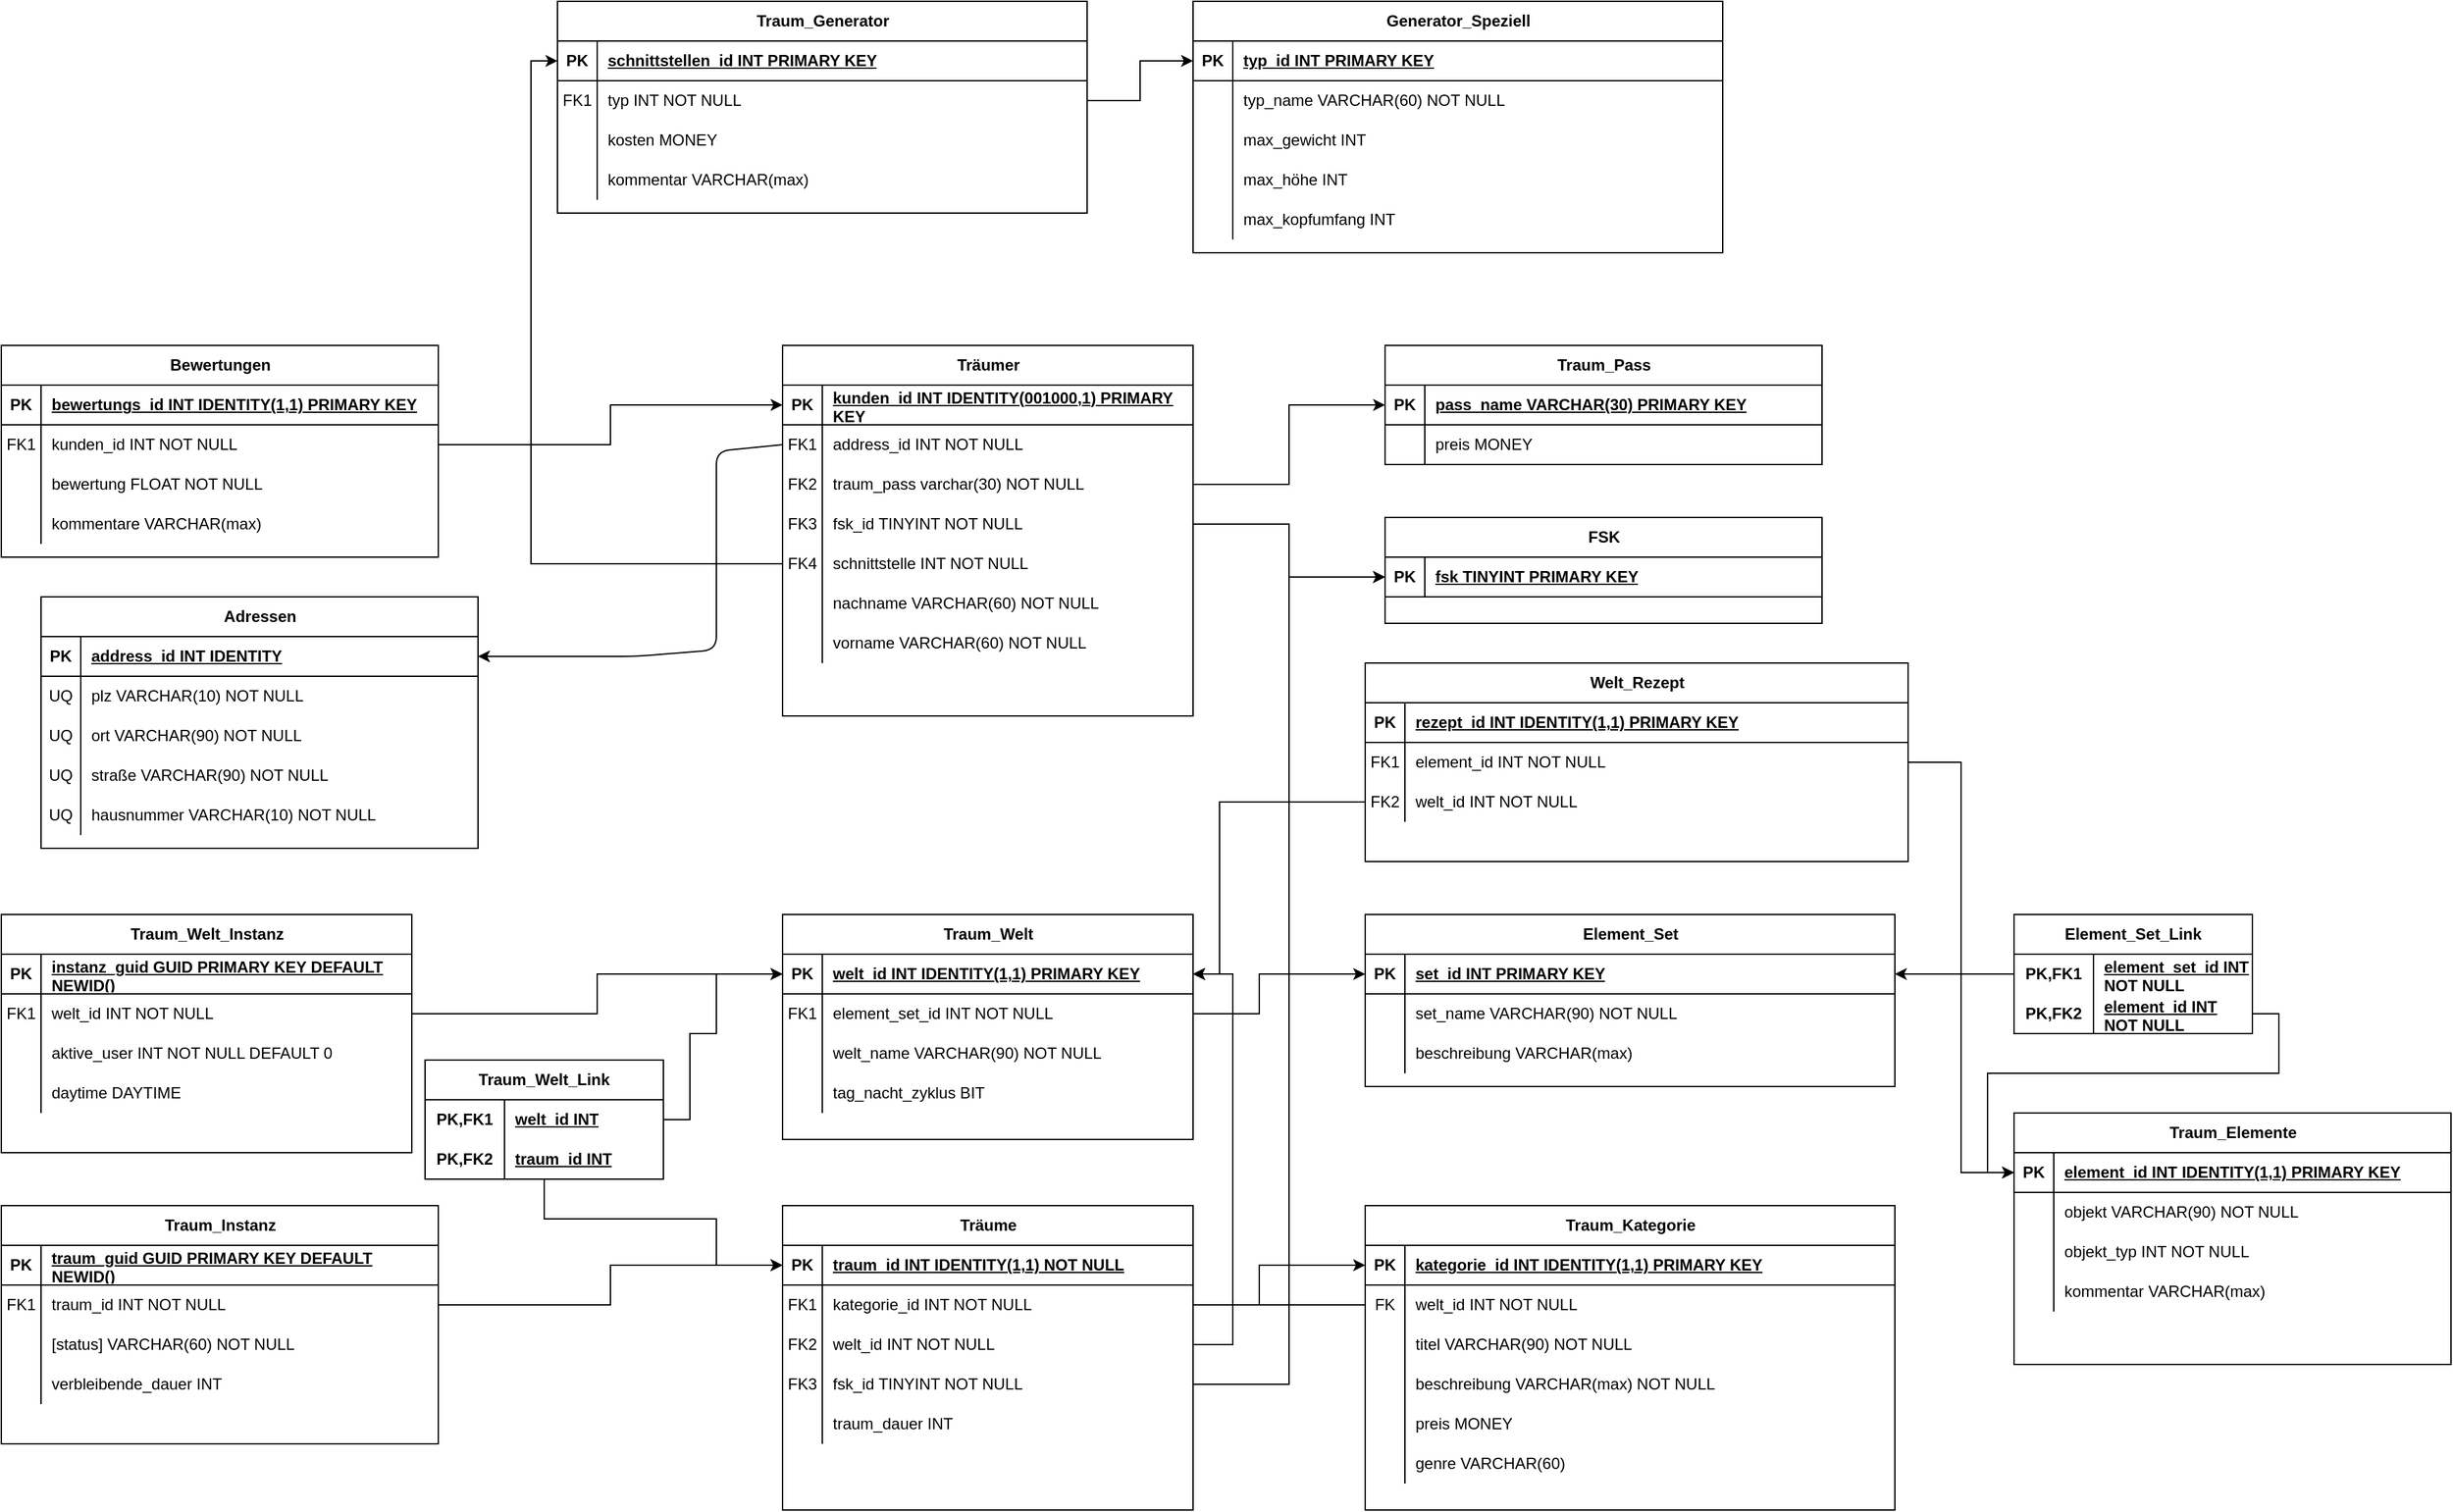 <mxfile>
    <diagram id="R2lEEEUBdFMjLlhIrx00" name="Page-1">
        <mxGraphModel dx="3010" dy="1920" grid="1" gridSize="10" guides="1" tooltips="1" connect="1" arrows="1" fold="1" page="1" pageScale="1" pageWidth="850" pageHeight="1100" math="0" shadow="0" extFonts="Permanent Marker^https://fonts.googleapis.com/css?family=Permanent+Marker">
            <root>
                <mxCell id="0"/>
                <mxCell id="1" parent="0"/>
                <mxCell id="Ue7djgd-LWEAHr35HzhE-20" value="Bewertungen" style="shape=table;startSize=30;container=1;collapsible=1;childLayout=tableLayout;fixedRows=1;rowLines=0;fontStyle=1;align=center;resizeLast=1;html=1;" parent="1" vertex="1">
                    <mxGeometry x="-100" y="-300" width="330" height="160" as="geometry"/>
                </mxCell>
                <mxCell id="Ue7djgd-LWEAHr35HzhE-21" value="" style="shape=tableRow;horizontal=0;startSize=0;swimlaneHead=0;swimlaneBody=0;fillColor=none;collapsible=0;dropTarget=0;points=[[0,0.5],[1,0.5]];portConstraint=eastwest;top=0;left=0;right=0;bottom=1;" parent="Ue7djgd-LWEAHr35HzhE-20" vertex="1">
                    <mxGeometry y="30" width="330" height="30" as="geometry"/>
                </mxCell>
                <mxCell id="Ue7djgd-LWEAHr35HzhE-22" value="PK" style="shape=partialRectangle;connectable=0;fillColor=none;top=0;left=0;bottom=0;right=0;fontStyle=1;overflow=hidden;whiteSpace=wrap;html=1;" parent="Ue7djgd-LWEAHr35HzhE-21" vertex="1">
                    <mxGeometry width="30" height="30" as="geometry">
                        <mxRectangle width="30" height="30" as="alternateBounds"/>
                    </mxGeometry>
                </mxCell>
                <mxCell id="Ue7djgd-LWEAHr35HzhE-23" value="bewertungs_id INT IDENTITY(1,1) PRIMARY KEY" style="shape=partialRectangle;connectable=0;fillColor=none;top=0;left=0;bottom=0;right=0;align=left;spacingLeft=6;fontStyle=5;overflow=hidden;whiteSpace=wrap;html=1;" parent="Ue7djgd-LWEAHr35HzhE-21" vertex="1">
                    <mxGeometry x="30" width="300" height="30" as="geometry">
                        <mxRectangle width="300" height="30" as="alternateBounds"/>
                    </mxGeometry>
                </mxCell>
                <mxCell id="Ue7djgd-LWEAHr35HzhE-24" value="" style="shape=tableRow;horizontal=0;startSize=0;swimlaneHead=0;swimlaneBody=0;fillColor=none;collapsible=0;dropTarget=0;points=[[0,0.5],[1,0.5]];portConstraint=eastwest;top=0;left=0;right=0;bottom=0;" parent="Ue7djgd-LWEAHr35HzhE-20" vertex="1">
                    <mxGeometry y="60" width="330" height="30" as="geometry"/>
                </mxCell>
                <mxCell id="Ue7djgd-LWEAHr35HzhE-25" value="FK1" style="shape=partialRectangle;connectable=0;fillColor=none;top=0;left=0;bottom=0;right=0;editable=1;overflow=hidden;whiteSpace=wrap;html=1;" parent="Ue7djgd-LWEAHr35HzhE-24" vertex="1">
                    <mxGeometry width="30" height="30" as="geometry">
                        <mxRectangle width="30" height="30" as="alternateBounds"/>
                    </mxGeometry>
                </mxCell>
                <mxCell id="Ue7djgd-LWEAHr35HzhE-26" value="kunden_id INT NOT NULL" style="shape=partialRectangle;connectable=0;fillColor=none;top=0;left=0;bottom=0;right=0;align=left;spacingLeft=6;overflow=hidden;whiteSpace=wrap;html=1;" parent="Ue7djgd-LWEAHr35HzhE-24" vertex="1">
                    <mxGeometry x="30" width="300" height="30" as="geometry">
                        <mxRectangle width="300" height="30" as="alternateBounds"/>
                    </mxGeometry>
                </mxCell>
                <mxCell id="Ue7djgd-LWEAHr35HzhE-27" value="" style="shape=tableRow;horizontal=0;startSize=0;swimlaneHead=0;swimlaneBody=0;fillColor=none;collapsible=0;dropTarget=0;points=[[0,0.5],[1,0.5]];portConstraint=eastwest;top=0;left=0;right=0;bottom=0;" parent="Ue7djgd-LWEAHr35HzhE-20" vertex="1">
                    <mxGeometry y="90" width="330" height="30" as="geometry"/>
                </mxCell>
                <mxCell id="Ue7djgd-LWEAHr35HzhE-28" value="" style="shape=partialRectangle;connectable=0;fillColor=none;top=0;left=0;bottom=0;right=0;editable=1;overflow=hidden;whiteSpace=wrap;html=1;" parent="Ue7djgd-LWEAHr35HzhE-27" vertex="1">
                    <mxGeometry width="30" height="30" as="geometry">
                        <mxRectangle width="30" height="30" as="alternateBounds"/>
                    </mxGeometry>
                </mxCell>
                <mxCell id="Ue7djgd-LWEAHr35HzhE-29" value="bewertung FLOAT NOT NULL" style="shape=partialRectangle;connectable=0;fillColor=none;top=0;left=0;bottom=0;right=0;align=left;spacingLeft=6;overflow=hidden;whiteSpace=wrap;html=1;" parent="Ue7djgd-LWEAHr35HzhE-27" vertex="1">
                    <mxGeometry x="30" width="300" height="30" as="geometry">
                        <mxRectangle width="300" height="30" as="alternateBounds"/>
                    </mxGeometry>
                </mxCell>
                <mxCell id="Ue7djgd-LWEAHr35HzhE-30" value="" style="shape=tableRow;horizontal=0;startSize=0;swimlaneHead=0;swimlaneBody=0;fillColor=none;collapsible=0;dropTarget=0;points=[[0,0.5],[1,0.5]];portConstraint=eastwest;top=0;left=0;right=0;bottom=0;" parent="Ue7djgd-LWEAHr35HzhE-20" vertex="1">
                    <mxGeometry y="120" width="330" height="30" as="geometry"/>
                </mxCell>
                <mxCell id="Ue7djgd-LWEAHr35HzhE-31" value="" style="shape=partialRectangle;connectable=0;fillColor=none;top=0;left=0;bottom=0;right=0;editable=1;overflow=hidden;whiteSpace=wrap;html=1;" parent="Ue7djgd-LWEAHr35HzhE-30" vertex="1">
                    <mxGeometry width="30" height="30" as="geometry">
                        <mxRectangle width="30" height="30" as="alternateBounds"/>
                    </mxGeometry>
                </mxCell>
                <mxCell id="Ue7djgd-LWEAHr35HzhE-32" value="kommentare VARCHAR(max)" style="shape=partialRectangle;connectable=0;fillColor=none;top=0;left=0;bottom=0;right=0;align=left;spacingLeft=6;overflow=hidden;whiteSpace=wrap;html=1;" parent="Ue7djgd-LWEAHr35HzhE-30" vertex="1">
                    <mxGeometry x="30" width="300" height="30" as="geometry">
                        <mxRectangle width="300" height="30" as="alternateBounds"/>
                    </mxGeometry>
                </mxCell>
                <mxCell id="Ue7djgd-LWEAHr35HzhE-33" value="Element_Set" style="shape=table;startSize=30;container=1;collapsible=1;childLayout=tableLayout;fixedRows=1;rowLines=0;fontStyle=1;align=center;resizeLast=1;html=1;" parent="1" vertex="1">
                    <mxGeometry x="930" y="130" width="400" height="130" as="geometry"/>
                </mxCell>
                <mxCell id="Ue7djgd-LWEAHr35HzhE-34" value="" style="shape=tableRow;horizontal=0;startSize=0;swimlaneHead=0;swimlaneBody=0;fillColor=none;collapsible=0;dropTarget=0;points=[[0,0.5],[1,0.5]];portConstraint=eastwest;top=0;left=0;right=0;bottom=1;" parent="Ue7djgd-LWEAHr35HzhE-33" vertex="1">
                    <mxGeometry y="30" width="400" height="30" as="geometry"/>
                </mxCell>
                <mxCell id="Ue7djgd-LWEAHr35HzhE-35" value="PK" style="shape=partialRectangle;connectable=0;fillColor=none;top=0;left=0;bottom=0;right=0;fontStyle=1;overflow=hidden;whiteSpace=wrap;html=1;" parent="Ue7djgd-LWEAHr35HzhE-34" vertex="1">
                    <mxGeometry width="30" height="30" as="geometry">
                        <mxRectangle width="30" height="30" as="alternateBounds"/>
                    </mxGeometry>
                </mxCell>
                <mxCell id="Ue7djgd-LWEAHr35HzhE-36" value="set_id INT PRIMARY KEY" style="shape=partialRectangle;connectable=0;fillColor=none;top=0;left=0;bottom=0;right=0;align=left;spacingLeft=6;fontStyle=5;overflow=hidden;whiteSpace=wrap;html=1;" parent="Ue7djgd-LWEAHr35HzhE-34" vertex="1">
                    <mxGeometry x="30" width="370" height="30" as="geometry">
                        <mxRectangle width="370" height="30" as="alternateBounds"/>
                    </mxGeometry>
                </mxCell>
                <mxCell id="Ue7djgd-LWEAHr35HzhE-37" value="" style="shape=tableRow;horizontal=0;startSize=0;swimlaneHead=0;swimlaneBody=0;fillColor=none;collapsible=0;dropTarget=0;points=[[0,0.5],[1,0.5]];portConstraint=eastwest;top=0;left=0;right=0;bottom=0;" parent="Ue7djgd-LWEAHr35HzhE-33" vertex="1">
                    <mxGeometry y="60" width="400" height="30" as="geometry"/>
                </mxCell>
                <mxCell id="Ue7djgd-LWEAHr35HzhE-38" value="" style="shape=partialRectangle;connectable=0;fillColor=none;top=0;left=0;bottom=0;right=0;editable=1;overflow=hidden;whiteSpace=wrap;html=1;" parent="Ue7djgd-LWEAHr35HzhE-37" vertex="1">
                    <mxGeometry width="30" height="30" as="geometry">
                        <mxRectangle width="30" height="30" as="alternateBounds"/>
                    </mxGeometry>
                </mxCell>
                <mxCell id="Ue7djgd-LWEAHr35HzhE-39" value="set_name VARCHAR(90) NOT NULL" style="shape=partialRectangle;connectable=0;fillColor=none;top=0;left=0;bottom=0;right=0;align=left;spacingLeft=6;overflow=hidden;whiteSpace=wrap;html=1;" parent="Ue7djgd-LWEAHr35HzhE-37" vertex="1">
                    <mxGeometry x="30" width="370" height="30" as="geometry">
                        <mxRectangle width="370" height="30" as="alternateBounds"/>
                    </mxGeometry>
                </mxCell>
                <mxCell id="Ue7djgd-LWEAHr35HzhE-40" value="" style="shape=tableRow;horizontal=0;startSize=0;swimlaneHead=0;swimlaneBody=0;fillColor=none;collapsible=0;dropTarget=0;points=[[0,0.5],[1,0.5]];portConstraint=eastwest;top=0;left=0;right=0;bottom=0;" parent="Ue7djgd-LWEAHr35HzhE-33" vertex="1">
                    <mxGeometry y="90" width="400" height="30" as="geometry"/>
                </mxCell>
                <mxCell id="Ue7djgd-LWEAHr35HzhE-41" value="" style="shape=partialRectangle;connectable=0;fillColor=none;top=0;left=0;bottom=0;right=0;editable=1;overflow=hidden;whiteSpace=wrap;html=1;" parent="Ue7djgd-LWEAHr35HzhE-40" vertex="1">
                    <mxGeometry width="30" height="30" as="geometry">
                        <mxRectangle width="30" height="30" as="alternateBounds"/>
                    </mxGeometry>
                </mxCell>
                <mxCell id="Ue7djgd-LWEAHr35HzhE-42" value="beschreibung VARCHAR(max)" style="shape=partialRectangle;connectable=0;fillColor=none;top=0;left=0;bottom=0;right=0;align=left;spacingLeft=6;overflow=hidden;whiteSpace=wrap;html=1;" parent="Ue7djgd-LWEAHr35HzhE-40" vertex="1">
                    <mxGeometry x="30" width="370" height="30" as="geometry">
                        <mxRectangle width="370" height="30" as="alternateBounds"/>
                    </mxGeometry>
                </mxCell>
                <mxCell id="Ue7djgd-LWEAHr35HzhE-46" value="FSK" style="shape=table;startSize=30;container=1;collapsible=1;childLayout=tableLayout;fixedRows=1;rowLines=0;fontStyle=1;align=center;resizeLast=1;html=1;" parent="1" vertex="1">
                    <mxGeometry x="945" y="-170" width="330" height="80" as="geometry"/>
                </mxCell>
                <mxCell id="Ue7djgd-LWEAHr35HzhE-47" value="" style="shape=tableRow;horizontal=0;startSize=0;swimlaneHead=0;swimlaneBody=0;fillColor=none;collapsible=0;dropTarget=0;points=[[0,0.5],[1,0.5]];portConstraint=eastwest;top=0;left=0;right=0;bottom=1;" parent="Ue7djgd-LWEAHr35HzhE-46" vertex="1">
                    <mxGeometry y="30" width="330" height="30" as="geometry"/>
                </mxCell>
                <mxCell id="Ue7djgd-LWEAHr35HzhE-48" value="PK" style="shape=partialRectangle;connectable=0;fillColor=none;top=0;left=0;bottom=0;right=0;fontStyle=1;overflow=hidden;whiteSpace=wrap;html=1;" parent="Ue7djgd-LWEAHr35HzhE-47" vertex="1">
                    <mxGeometry width="30" height="30" as="geometry">
                        <mxRectangle width="30" height="30" as="alternateBounds"/>
                    </mxGeometry>
                </mxCell>
                <mxCell id="Ue7djgd-LWEAHr35HzhE-49" value="fsk TINYINT PRIMARY KEY" style="shape=partialRectangle;connectable=0;fillColor=none;top=0;left=0;bottom=0;right=0;align=left;spacingLeft=6;fontStyle=5;overflow=hidden;whiteSpace=wrap;html=1;" parent="Ue7djgd-LWEAHr35HzhE-47" vertex="1">
                    <mxGeometry x="30" width="300" height="30" as="geometry">
                        <mxRectangle width="300" height="30" as="alternateBounds"/>
                    </mxGeometry>
                </mxCell>
                <mxCell id="Ue7djgd-LWEAHr35HzhE-59" value="Generator_Speziell" style="shape=table;startSize=30;container=1;collapsible=1;childLayout=tableLayout;fixedRows=1;rowLines=0;fontStyle=1;align=center;resizeLast=1;html=1;" parent="1" vertex="1">
                    <mxGeometry x="800" y="-560" width="400" height="190" as="geometry"/>
                </mxCell>
                <mxCell id="Ue7djgd-LWEAHr35HzhE-60" value="" style="shape=tableRow;horizontal=0;startSize=0;swimlaneHead=0;swimlaneBody=0;fillColor=none;collapsible=0;dropTarget=0;points=[[0,0.5],[1,0.5]];portConstraint=eastwest;top=0;left=0;right=0;bottom=1;" parent="Ue7djgd-LWEAHr35HzhE-59" vertex="1">
                    <mxGeometry y="30" width="400" height="30" as="geometry"/>
                </mxCell>
                <mxCell id="Ue7djgd-LWEAHr35HzhE-61" value="PK" style="shape=partialRectangle;connectable=0;fillColor=none;top=0;left=0;bottom=0;right=0;fontStyle=1;overflow=hidden;whiteSpace=wrap;html=1;" parent="Ue7djgd-LWEAHr35HzhE-60" vertex="1">
                    <mxGeometry width="30" height="30" as="geometry">
                        <mxRectangle width="30" height="30" as="alternateBounds"/>
                    </mxGeometry>
                </mxCell>
                <mxCell id="Ue7djgd-LWEAHr35HzhE-62" value="typ_id INT PRIMARY KEY" style="shape=partialRectangle;connectable=0;fillColor=none;top=0;left=0;bottom=0;right=0;align=left;spacingLeft=6;fontStyle=5;overflow=hidden;whiteSpace=wrap;html=1;" parent="Ue7djgd-LWEAHr35HzhE-60" vertex="1">
                    <mxGeometry x="30" width="370" height="30" as="geometry">
                        <mxRectangle width="370" height="30" as="alternateBounds"/>
                    </mxGeometry>
                </mxCell>
                <mxCell id="Ue7djgd-LWEAHr35HzhE-63" value="" style="shape=tableRow;horizontal=0;startSize=0;swimlaneHead=0;swimlaneBody=0;fillColor=none;collapsible=0;dropTarget=0;points=[[0,0.5],[1,0.5]];portConstraint=eastwest;top=0;left=0;right=0;bottom=0;" parent="Ue7djgd-LWEAHr35HzhE-59" vertex="1">
                    <mxGeometry y="60" width="400" height="30" as="geometry"/>
                </mxCell>
                <mxCell id="Ue7djgd-LWEAHr35HzhE-64" value="" style="shape=partialRectangle;connectable=0;fillColor=none;top=0;left=0;bottom=0;right=0;editable=1;overflow=hidden;whiteSpace=wrap;html=1;" parent="Ue7djgd-LWEAHr35HzhE-63" vertex="1">
                    <mxGeometry width="30" height="30" as="geometry">
                        <mxRectangle width="30" height="30" as="alternateBounds"/>
                    </mxGeometry>
                </mxCell>
                <mxCell id="Ue7djgd-LWEAHr35HzhE-65" value="typ_name VARCHAR(60) NOT NULL" style="shape=partialRectangle;connectable=0;fillColor=none;top=0;left=0;bottom=0;right=0;align=left;spacingLeft=6;overflow=hidden;whiteSpace=wrap;html=1;" parent="Ue7djgd-LWEAHr35HzhE-63" vertex="1">
                    <mxGeometry x="30" width="370" height="30" as="geometry">
                        <mxRectangle width="370" height="30" as="alternateBounds"/>
                    </mxGeometry>
                </mxCell>
                <mxCell id="Ue7djgd-LWEAHr35HzhE-66" value="" style="shape=tableRow;horizontal=0;startSize=0;swimlaneHead=0;swimlaneBody=0;fillColor=none;collapsible=0;dropTarget=0;points=[[0,0.5],[1,0.5]];portConstraint=eastwest;top=0;left=0;right=0;bottom=0;" parent="Ue7djgd-LWEAHr35HzhE-59" vertex="1">
                    <mxGeometry y="90" width="400" height="30" as="geometry"/>
                </mxCell>
                <mxCell id="Ue7djgd-LWEAHr35HzhE-67" value="" style="shape=partialRectangle;connectable=0;fillColor=none;top=0;left=0;bottom=0;right=0;editable=1;overflow=hidden;whiteSpace=wrap;html=1;" parent="Ue7djgd-LWEAHr35HzhE-66" vertex="1">
                    <mxGeometry width="30" height="30" as="geometry">
                        <mxRectangle width="30" height="30" as="alternateBounds"/>
                    </mxGeometry>
                </mxCell>
                <mxCell id="Ue7djgd-LWEAHr35HzhE-68" value="max_gewicht INT" style="shape=partialRectangle;connectable=0;fillColor=none;top=0;left=0;bottom=0;right=0;align=left;spacingLeft=6;overflow=hidden;whiteSpace=wrap;html=1;" parent="Ue7djgd-LWEAHr35HzhE-66" vertex="1">
                    <mxGeometry x="30" width="370" height="30" as="geometry">
                        <mxRectangle width="370" height="30" as="alternateBounds"/>
                    </mxGeometry>
                </mxCell>
                <mxCell id="Ue7djgd-LWEAHr35HzhE-69" value="" style="shape=tableRow;horizontal=0;startSize=0;swimlaneHead=0;swimlaneBody=0;fillColor=none;collapsible=0;dropTarget=0;points=[[0,0.5],[1,0.5]];portConstraint=eastwest;top=0;left=0;right=0;bottom=0;" parent="Ue7djgd-LWEAHr35HzhE-59" vertex="1">
                    <mxGeometry y="120" width="400" height="30" as="geometry"/>
                </mxCell>
                <mxCell id="Ue7djgd-LWEAHr35HzhE-70" value="" style="shape=partialRectangle;connectable=0;fillColor=none;top=0;left=0;bottom=0;right=0;editable=1;overflow=hidden;whiteSpace=wrap;html=1;" parent="Ue7djgd-LWEAHr35HzhE-69" vertex="1">
                    <mxGeometry width="30" height="30" as="geometry">
                        <mxRectangle width="30" height="30" as="alternateBounds"/>
                    </mxGeometry>
                </mxCell>
                <mxCell id="Ue7djgd-LWEAHr35HzhE-71" value="max_höhe INT" style="shape=partialRectangle;connectable=0;fillColor=none;top=0;left=0;bottom=0;right=0;align=left;spacingLeft=6;overflow=hidden;whiteSpace=wrap;html=1;" parent="Ue7djgd-LWEAHr35HzhE-69" vertex="1">
                    <mxGeometry x="30" width="370" height="30" as="geometry">
                        <mxRectangle width="370" height="30" as="alternateBounds"/>
                    </mxGeometry>
                </mxCell>
                <mxCell id="Ue7djgd-LWEAHr35HzhE-72" value="" style="shape=tableRow;horizontal=0;startSize=0;swimlaneHead=0;swimlaneBody=0;fillColor=none;collapsible=0;dropTarget=0;points=[[0,0.5],[1,0.5]];portConstraint=eastwest;top=0;left=0;right=0;bottom=0;" parent="Ue7djgd-LWEAHr35HzhE-59" vertex="1">
                    <mxGeometry y="150" width="400" height="30" as="geometry"/>
                </mxCell>
                <mxCell id="Ue7djgd-LWEAHr35HzhE-73" value="" style="shape=partialRectangle;connectable=0;fillColor=none;top=0;left=0;bottom=0;right=0;editable=1;overflow=hidden;whiteSpace=wrap;html=1;" parent="Ue7djgd-LWEAHr35HzhE-72" vertex="1">
                    <mxGeometry width="30" height="30" as="geometry">
                        <mxRectangle width="30" height="30" as="alternateBounds"/>
                    </mxGeometry>
                </mxCell>
                <mxCell id="Ue7djgd-LWEAHr35HzhE-74" value="max_kopfumfang INT" style="shape=partialRectangle;connectable=0;fillColor=none;top=0;left=0;bottom=0;right=0;align=left;spacingLeft=6;overflow=hidden;whiteSpace=wrap;html=1;" parent="Ue7djgd-LWEAHr35HzhE-72" vertex="1">
                    <mxGeometry x="30" width="370" height="30" as="geometry">
                        <mxRectangle width="370" height="30" as="alternateBounds"/>
                    </mxGeometry>
                </mxCell>
                <mxCell id="Ue7djgd-LWEAHr35HzhE-75" value="Traum_Elemente" style="shape=table;startSize=30;container=1;collapsible=1;childLayout=tableLayout;fixedRows=1;rowLines=0;fontStyle=1;align=center;resizeLast=1;html=1;" parent="1" vertex="1">
                    <mxGeometry x="1420" y="280" width="330" height="190" as="geometry"/>
                </mxCell>
                <mxCell id="Ue7djgd-LWEAHr35HzhE-76" value="" style="shape=tableRow;horizontal=0;startSize=0;swimlaneHead=0;swimlaneBody=0;fillColor=none;collapsible=0;dropTarget=0;points=[[0,0.5],[1,0.5]];portConstraint=eastwest;top=0;left=0;right=0;bottom=1;" parent="Ue7djgd-LWEAHr35HzhE-75" vertex="1">
                    <mxGeometry y="30" width="330" height="30" as="geometry"/>
                </mxCell>
                <mxCell id="Ue7djgd-LWEAHr35HzhE-77" value="PK" style="shape=partialRectangle;connectable=0;fillColor=none;top=0;left=0;bottom=0;right=0;fontStyle=1;overflow=hidden;whiteSpace=wrap;html=1;" parent="Ue7djgd-LWEAHr35HzhE-76" vertex="1">
                    <mxGeometry width="30" height="30" as="geometry">
                        <mxRectangle width="30" height="30" as="alternateBounds"/>
                    </mxGeometry>
                </mxCell>
                <mxCell id="Ue7djgd-LWEAHr35HzhE-78" value="element_id INT IDENTITY(1,1) PRIMARY KEY" style="shape=partialRectangle;connectable=0;fillColor=none;top=0;left=0;bottom=0;right=0;align=left;spacingLeft=6;fontStyle=5;overflow=hidden;whiteSpace=wrap;html=1;" parent="Ue7djgd-LWEAHr35HzhE-76" vertex="1">
                    <mxGeometry x="30" width="300" height="30" as="geometry">
                        <mxRectangle width="300" height="30" as="alternateBounds"/>
                    </mxGeometry>
                </mxCell>
                <mxCell id="Ue7djgd-LWEAHr35HzhE-79" value="" style="shape=tableRow;horizontal=0;startSize=0;swimlaneHead=0;swimlaneBody=0;fillColor=none;collapsible=0;dropTarget=0;points=[[0,0.5],[1,0.5]];portConstraint=eastwest;top=0;left=0;right=0;bottom=0;" parent="Ue7djgd-LWEAHr35HzhE-75" vertex="1">
                    <mxGeometry y="60" width="330" height="30" as="geometry"/>
                </mxCell>
                <mxCell id="Ue7djgd-LWEAHr35HzhE-80" value="" style="shape=partialRectangle;connectable=0;fillColor=none;top=0;left=0;bottom=0;right=0;editable=1;overflow=hidden;whiteSpace=wrap;html=1;" parent="Ue7djgd-LWEAHr35HzhE-79" vertex="1">
                    <mxGeometry width="30" height="30" as="geometry">
                        <mxRectangle width="30" height="30" as="alternateBounds"/>
                    </mxGeometry>
                </mxCell>
                <mxCell id="Ue7djgd-LWEAHr35HzhE-81" value="objekt VARCHAR(90) NOT NULL" style="shape=partialRectangle;connectable=0;fillColor=none;top=0;left=0;bottom=0;right=0;align=left;spacingLeft=6;overflow=hidden;whiteSpace=wrap;html=1;" parent="Ue7djgd-LWEAHr35HzhE-79" vertex="1">
                    <mxGeometry x="30" width="300" height="30" as="geometry">
                        <mxRectangle width="300" height="30" as="alternateBounds"/>
                    </mxGeometry>
                </mxCell>
                <mxCell id="Ue7djgd-LWEAHr35HzhE-82" value="" style="shape=tableRow;horizontal=0;startSize=0;swimlaneHead=0;swimlaneBody=0;fillColor=none;collapsible=0;dropTarget=0;points=[[0,0.5],[1,0.5]];portConstraint=eastwest;top=0;left=0;right=0;bottom=0;" parent="Ue7djgd-LWEAHr35HzhE-75" vertex="1">
                    <mxGeometry y="90" width="330" height="30" as="geometry"/>
                </mxCell>
                <mxCell id="Ue7djgd-LWEAHr35HzhE-83" value="" style="shape=partialRectangle;connectable=0;fillColor=none;top=0;left=0;bottom=0;right=0;editable=1;overflow=hidden;whiteSpace=wrap;html=1;" parent="Ue7djgd-LWEAHr35HzhE-82" vertex="1">
                    <mxGeometry width="30" height="30" as="geometry">
                        <mxRectangle width="30" height="30" as="alternateBounds"/>
                    </mxGeometry>
                </mxCell>
                <mxCell id="Ue7djgd-LWEAHr35HzhE-84" value="objekt_typ INT NOT NULL" style="shape=partialRectangle;connectable=0;fillColor=none;top=0;left=0;bottom=0;right=0;align=left;spacingLeft=6;overflow=hidden;whiteSpace=wrap;html=1;" parent="Ue7djgd-LWEAHr35HzhE-82" vertex="1">
                    <mxGeometry x="30" width="300" height="30" as="geometry">
                        <mxRectangle width="300" height="30" as="alternateBounds"/>
                    </mxGeometry>
                </mxCell>
                <mxCell id="Ue7djgd-LWEAHr35HzhE-85" value="" style="shape=tableRow;horizontal=0;startSize=0;swimlaneHead=0;swimlaneBody=0;fillColor=none;collapsible=0;dropTarget=0;points=[[0,0.5],[1,0.5]];portConstraint=eastwest;top=0;left=0;right=0;bottom=0;" parent="Ue7djgd-LWEAHr35HzhE-75" vertex="1">
                    <mxGeometry y="120" width="330" height="30" as="geometry"/>
                </mxCell>
                <mxCell id="Ue7djgd-LWEAHr35HzhE-86" value="" style="shape=partialRectangle;connectable=0;fillColor=none;top=0;left=0;bottom=0;right=0;editable=1;overflow=hidden;whiteSpace=wrap;html=1;" parent="Ue7djgd-LWEAHr35HzhE-85" vertex="1">
                    <mxGeometry width="30" height="30" as="geometry">
                        <mxRectangle width="30" height="30" as="alternateBounds"/>
                    </mxGeometry>
                </mxCell>
                <mxCell id="Ue7djgd-LWEAHr35HzhE-87" value="kommentar VARCHAR(max)" style="shape=partialRectangle;connectable=0;fillColor=none;top=0;left=0;bottom=0;right=0;align=left;spacingLeft=6;overflow=hidden;whiteSpace=wrap;html=1;" parent="Ue7djgd-LWEAHr35HzhE-85" vertex="1">
                    <mxGeometry x="30" width="300" height="30" as="geometry">
                        <mxRectangle width="300" height="30" as="alternateBounds"/>
                    </mxGeometry>
                </mxCell>
                <mxCell id="Ue7djgd-LWEAHr35HzhE-88" value="Traum_Generator" style="shape=table;startSize=30;container=1;collapsible=1;childLayout=tableLayout;fixedRows=1;rowLines=0;fontStyle=1;align=center;resizeLast=1;html=1;" parent="1" vertex="1">
                    <mxGeometry x="320" y="-560" width="400" height="160" as="geometry"/>
                </mxCell>
                <mxCell id="Ue7djgd-LWEAHr35HzhE-89" value="" style="shape=tableRow;horizontal=0;startSize=0;swimlaneHead=0;swimlaneBody=0;fillColor=none;collapsible=0;dropTarget=0;points=[[0,0.5],[1,0.5]];portConstraint=eastwest;top=0;left=0;right=0;bottom=1;" parent="Ue7djgd-LWEAHr35HzhE-88" vertex="1">
                    <mxGeometry y="30" width="400" height="30" as="geometry"/>
                </mxCell>
                <mxCell id="Ue7djgd-LWEAHr35HzhE-90" value="PK" style="shape=partialRectangle;connectable=0;fillColor=none;top=0;left=0;bottom=0;right=0;fontStyle=1;overflow=hidden;whiteSpace=wrap;html=1;" parent="Ue7djgd-LWEAHr35HzhE-89" vertex="1">
                    <mxGeometry width="30" height="30" as="geometry">
                        <mxRectangle width="30" height="30" as="alternateBounds"/>
                    </mxGeometry>
                </mxCell>
                <mxCell id="Ue7djgd-LWEAHr35HzhE-91" value="schnittstellen_id INT PRIMARY KEY" style="shape=partialRectangle;connectable=0;fillColor=none;top=0;left=0;bottom=0;right=0;align=left;spacingLeft=6;fontStyle=5;overflow=hidden;whiteSpace=wrap;html=1;" parent="Ue7djgd-LWEAHr35HzhE-89" vertex="1">
                    <mxGeometry x="30" width="370" height="30" as="geometry">
                        <mxRectangle width="370" height="30" as="alternateBounds"/>
                    </mxGeometry>
                </mxCell>
                <mxCell id="Ue7djgd-LWEAHr35HzhE-92" value="" style="shape=tableRow;horizontal=0;startSize=0;swimlaneHead=0;swimlaneBody=0;fillColor=none;collapsible=0;dropTarget=0;points=[[0,0.5],[1,0.5]];portConstraint=eastwest;top=0;left=0;right=0;bottom=0;" parent="Ue7djgd-LWEAHr35HzhE-88" vertex="1">
                    <mxGeometry y="60" width="400" height="30" as="geometry"/>
                </mxCell>
                <mxCell id="Ue7djgd-LWEAHr35HzhE-93" value="FK1" style="shape=partialRectangle;connectable=0;fillColor=none;top=0;left=0;bottom=0;right=0;editable=1;overflow=hidden;whiteSpace=wrap;html=1;" parent="Ue7djgd-LWEAHr35HzhE-92" vertex="1">
                    <mxGeometry width="30" height="30" as="geometry">
                        <mxRectangle width="30" height="30" as="alternateBounds"/>
                    </mxGeometry>
                </mxCell>
                <mxCell id="Ue7djgd-LWEAHr35HzhE-94" value="typ INT NOT NULL" style="shape=partialRectangle;connectable=0;fillColor=none;top=0;left=0;bottom=0;right=0;align=left;spacingLeft=6;overflow=hidden;whiteSpace=wrap;html=1;" parent="Ue7djgd-LWEAHr35HzhE-92" vertex="1">
                    <mxGeometry x="30" width="370" height="30" as="geometry">
                        <mxRectangle width="370" height="30" as="alternateBounds"/>
                    </mxGeometry>
                </mxCell>
                <mxCell id="Ue7djgd-LWEAHr35HzhE-95" value="" style="shape=tableRow;horizontal=0;startSize=0;swimlaneHead=0;swimlaneBody=0;fillColor=none;collapsible=0;dropTarget=0;points=[[0,0.5],[1,0.5]];portConstraint=eastwest;top=0;left=0;right=0;bottom=0;" parent="Ue7djgd-LWEAHr35HzhE-88" vertex="1">
                    <mxGeometry y="90" width="400" height="30" as="geometry"/>
                </mxCell>
                <mxCell id="Ue7djgd-LWEAHr35HzhE-96" value="" style="shape=partialRectangle;connectable=0;fillColor=none;top=0;left=0;bottom=0;right=0;editable=1;overflow=hidden;whiteSpace=wrap;html=1;" parent="Ue7djgd-LWEAHr35HzhE-95" vertex="1">
                    <mxGeometry width="30" height="30" as="geometry">
                        <mxRectangle width="30" height="30" as="alternateBounds"/>
                    </mxGeometry>
                </mxCell>
                <mxCell id="Ue7djgd-LWEAHr35HzhE-97" value="kosten MONEY" style="shape=partialRectangle;connectable=0;fillColor=none;top=0;left=0;bottom=0;right=0;align=left;spacingLeft=6;overflow=hidden;whiteSpace=wrap;html=1;" parent="Ue7djgd-LWEAHr35HzhE-95" vertex="1">
                    <mxGeometry x="30" width="370" height="30" as="geometry">
                        <mxRectangle width="370" height="30" as="alternateBounds"/>
                    </mxGeometry>
                </mxCell>
                <mxCell id="Ue7djgd-LWEAHr35HzhE-98" value="" style="shape=tableRow;horizontal=0;startSize=0;swimlaneHead=0;swimlaneBody=0;fillColor=none;collapsible=0;dropTarget=0;points=[[0,0.5],[1,0.5]];portConstraint=eastwest;top=0;left=0;right=0;bottom=0;" parent="Ue7djgd-LWEAHr35HzhE-88" vertex="1">
                    <mxGeometry y="120" width="400" height="30" as="geometry"/>
                </mxCell>
                <mxCell id="Ue7djgd-LWEAHr35HzhE-99" value="" style="shape=partialRectangle;connectable=0;fillColor=none;top=0;left=0;bottom=0;right=0;editable=1;overflow=hidden;whiteSpace=wrap;html=1;" parent="Ue7djgd-LWEAHr35HzhE-98" vertex="1">
                    <mxGeometry width="30" height="30" as="geometry">
                        <mxRectangle width="30" height="30" as="alternateBounds"/>
                    </mxGeometry>
                </mxCell>
                <mxCell id="Ue7djgd-LWEAHr35HzhE-100" value="kommentar VARCHAR(max)" style="shape=partialRectangle;connectable=0;fillColor=none;top=0;left=0;bottom=0;right=0;align=left;spacingLeft=6;overflow=hidden;whiteSpace=wrap;html=1;" parent="Ue7djgd-LWEAHr35HzhE-98" vertex="1">
                    <mxGeometry x="30" width="370" height="30" as="geometry">
                        <mxRectangle width="370" height="30" as="alternateBounds"/>
                    </mxGeometry>
                </mxCell>
                <mxCell id="Ue7djgd-LWEAHr35HzhE-101" value="Traum_Instanz" style="shape=table;startSize=30;container=1;collapsible=1;childLayout=tableLayout;fixedRows=1;rowLines=0;fontStyle=1;align=center;resizeLast=1;html=1;" parent="1" vertex="1">
                    <mxGeometry x="-100" y="350" width="330" height="180" as="geometry"/>
                </mxCell>
                <mxCell id="Ue7djgd-LWEAHr35HzhE-102" value="" style="shape=tableRow;horizontal=0;startSize=0;swimlaneHead=0;swimlaneBody=0;fillColor=none;collapsible=0;dropTarget=0;points=[[0,0.5],[1,0.5]];portConstraint=eastwest;top=0;left=0;right=0;bottom=1;" parent="Ue7djgd-LWEAHr35HzhE-101" vertex="1">
                    <mxGeometry y="30" width="330" height="30" as="geometry"/>
                </mxCell>
                <mxCell id="Ue7djgd-LWEAHr35HzhE-103" value="PK" style="shape=partialRectangle;connectable=0;fillColor=none;top=0;left=0;bottom=0;right=0;fontStyle=1;overflow=hidden;whiteSpace=wrap;html=1;" parent="Ue7djgd-LWEAHr35HzhE-102" vertex="1">
                    <mxGeometry width="30" height="30" as="geometry">
                        <mxRectangle width="30" height="30" as="alternateBounds"/>
                    </mxGeometry>
                </mxCell>
                <mxCell id="Ue7djgd-LWEAHr35HzhE-104" value="traum_guid GUID PRIMARY KEY DEFAULT NEWID()" style="shape=partialRectangle;connectable=0;fillColor=none;top=0;left=0;bottom=0;right=0;align=left;spacingLeft=6;fontStyle=5;overflow=hidden;whiteSpace=wrap;html=1;" parent="Ue7djgd-LWEAHr35HzhE-102" vertex="1">
                    <mxGeometry x="30" width="300" height="30" as="geometry">
                        <mxRectangle width="300" height="30" as="alternateBounds"/>
                    </mxGeometry>
                </mxCell>
                <mxCell id="Ue7djgd-LWEAHr35HzhE-105" value="" style="shape=tableRow;horizontal=0;startSize=0;swimlaneHead=0;swimlaneBody=0;fillColor=none;collapsible=0;dropTarget=0;points=[[0,0.5],[1,0.5]];portConstraint=eastwest;top=0;left=0;right=0;bottom=0;" parent="Ue7djgd-LWEAHr35HzhE-101" vertex="1">
                    <mxGeometry y="60" width="330" height="30" as="geometry"/>
                </mxCell>
                <mxCell id="Ue7djgd-LWEAHr35HzhE-106" value="FK1" style="shape=partialRectangle;connectable=0;fillColor=none;top=0;left=0;bottom=0;right=0;editable=1;overflow=hidden;whiteSpace=wrap;html=1;" parent="Ue7djgd-LWEAHr35HzhE-105" vertex="1">
                    <mxGeometry width="30" height="30" as="geometry">
                        <mxRectangle width="30" height="30" as="alternateBounds"/>
                    </mxGeometry>
                </mxCell>
                <mxCell id="Ue7djgd-LWEAHr35HzhE-107" value="traum_id INT NOT NULL" style="shape=partialRectangle;connectable=0;fillColor=none;top=0;left=0;bottom=0;right=0;align=left;spacingLeft=6;overflow=hidden;whiteSpace=wrap;html=1;" parent="Ue7djgd-LWEAHr35HzhE-105" vertex="1">
                    <mxGeometry x="30" width="300" height="30" as="geometry">
                        <mxRectangle width="300" height="30" as="alternateBounds"/>
                    </mxGeometry>
                </mxCell>
                <mxCell id="Ue7djgd-LWEAHr35HzhE-108" value="" style="shape=tableRow;horizontal=0;startSize=0;swimlaneHead=0;swimlaneBody=0;fillColor=none;collapsible=0;dropTarget=0;points=[[0,0.5],[1,0.5]];portConstraint=eastwest;top=0;left=0;right=0;bottom=0;" parent="Ue7djgd-LWEAHr35HzhE-101" vertex="1">
                    <mxGeometry y="90" width="330" height="30" as="geometry"/>
                </mxCell>
                <mxCell id="Ue7djgd-LWEAHr35HzhE-109" value="" style="shape=partialRectangle;connectable=0;fillColor=none;top=0;left=0;bottom=0;right=0;editable=1;overflow=hidden;whiteSpace=wrap;html=1;" parent="Ue7djgd-LWEAHr35HzhE-108" vertex="1">
                    <mxGeometry width="30" height="30" as="geometry">
                        <mxRectangle width="30" height="30" as="alternateBounds"/>
                    </mxGeometry>
                </mxCell>
                <mxCell id="Ue7djgd-LWEAHr35HzhE-110" value="[status] VARCHAR(60) NOT NULL" style="shape=partialRectangle;connectable=0;fillColor=none;top=0;left=0;bottom=0;right=0;align=left;spacingLeft=6;overflow=hidden;whiteSpace=wrap;html=1;" parent="Ue7djgd-LWEAHr35HzhE-108" vertex="1">
                    <mxGeometry x="30" width="300" height="30" as="geometry">
                        <mxRectangle width="300" height="30" as="alternateBounds"/>
                    </mxGeometry>
                </mxCell>
                <mxCell id="Ue7djgd-LWEAHr35HzhE-111" value="" style="shape=tableRow;horizontal=0;startSize=0;swimlaneHead=0;swimlaneBody=0;fillColor=none;collapsible=0;dropTarget=0;points=[[0,0.5],[1,0.5]];portConstraint=eastwest;top=0;left=0;right=0;bottom=0;" parent="Ue7djgd-LWEAHr35HzhE-101" vertex="1">
                    <mxGeometry y="120" width="330" height="30" as="geometry"/>
                </mxCell>
                <mxCell id="Ue7djgd-LWEAHr35HzhE-112" value="" style="shape=partialRectangle;connectable=0;fillColor=none;top=0;left=0;bottom=0;right=0;editable=1;overflow=hidden;whiteSpace=wrap;html=1;" parent="Ue7djgd-LWEAHr35HzhE-111" vertex="1">
                    <mxGeometry width="30" height="30" as="geometry">
                        <mxRectangle width="30" height="30" as="alternateBounds"/>
                    </mxGeometry>
                </mxCell>
                <mxCell id="Ue7djgd-LWEAHr35HzhE-113" value="verbleibende_dauer INT&amp;nbsp;" style="shape=partialRectangle;connectable=0;fillColor=none;top=0;left=0;bottom=0;right=0;align=left;spacingLeft=6;overflow=hidden;whiteSpace=wrap;html=1;" parent="Ue7djgd-LWEAHr35HzhE-111" vertex="1">
                    <mxGeometry x="30" width="300" height="30" as="geometry">
                        <mxRectangle width="300" height="30" as="alternateBounds"/>
                    </mxGeometry>
                </mxCell>
                <mxCell id="Ue7djgd-LWEAHr35HzhE-114" value="Traum_Kategorie" style="shape=table;startSize=30;container=1;collapsible=1;childLayout=tableLayout;fixedRows=1;rowLines=0;fontStyle=1;align=center;resizeLast=1;html=1;" parent="1" vertex="1">
                    <mxGeometry x="930" y="350" width="400" height="230" as="geometry"/>
                </mxCell>
                <mxCell id="Ue7djgd-LWEAHr35HzhE-115" value="" style="shape=tableRow;horizontal=0;startSize=0;swimlaneHead=0;swimlaneBody=0;fillColor=none;collapsible=0;dropTarget=0;points=[[0,0.5],[1,0.5]];portConstraint=eastwest;top=0;left=0;right=0;bottom=1;" parent="Ue7djgd-LWEAHr35HzhE-114" vertex="1">
                    <mxGeometry y="30" width="400" height="30" as="geometry"/>
                </mxCell>
                <mxCell id="Ue7djgd-LWEAHr35HzhE-116" value="PK" style="shape=partialRectangle;connectable=0;fillColor=none;top=0;left=0;bottom=0;right=0;fontStyle=1;overflow=hidden;whiteSpace=wrap;html=1;" parent="Ue7djgd-LWEAHr35HzhE-115" vertex="1">
                    <mxGeometry width="30" height="30" as="geometry">
                        <mxRectangle width="30" height="30" as="alternateBounds"/>
                    </mxGeometry>
                </mxCell>
                <mxCell id="Ue7djgd-LWEAHr35HzhE-117" value="kategorie_id INT IDENTITY(1,1) PRIMARY KEY" style="shape=partialRectangle;connectable=0;fillColor=none;top=0;left=0;bottom=0;right=0;align=left;spacingLeft=6;fontStyle=5;overflow=hidden;whiteSpace=wrap;html=1;" parent="Ue7djgd-LWEAHr35HzhE-115" vertex="1">
                    <mxGeometry x="30" width="370" height="30" as="geometry">
                        <mxRectangle width="370" height="30" as="alternateBounds"/>
                    </mxGeometry>
                </mxCell>
                <mxCell id="Ue7djgd-LWEAHr35HzhE-118" value="" style="shape=tableRow;horizontal=0;startSize=0;swimlaneHead=0;swimlaneBody=0;fillColor=none;collapsible=0;dropTarget=0;points=[[0,0.5],[1,0.5]];portConstraint=eastwest;top=0;left=0;right=0;bottom=0;" parent="Ue7djgd-LWEAHr35HzhE-114" vertex="1">
                    <mxGeometry y="60" width="400" height="30" as="geometry"/>
                </mxCell>
                <mxCell id="Ue7djgd-LWEAHr35HzhE-119" value="FK" style="shape=partialRectangle;connectable=0;fillColor=none;top=0;left=0;bottom=0;right=0;editable=1;overflow=hidden;whiteSpace=wrap;html=1;" parent="Ue7djgd-LWEAHr35HzhE-118" vertex="1">
                    <mxGeometry width="30" height="30" as="geometry">
                        <mxRectangle width="30" height="30" as="alternateBounds"/>
                    </mxGeometry>
                </mxCell>
                <mxCell id="Ue7djgd-LWEAHr35HzhE-120" value="welt_id INT NOT NULL" style="shape=partialRectangle;connectable=0;fillColor=none;top=0;left=0;bottom=0;right=0;align=left;spacingLeft=6;overflow=hidden;whiteSpace=wrap;html=1;" parent="Ue7djgd-LWEAHr35HzhE-118" vertex="1">
                    <mxGeometry x="30" width="370" height="30" as="geometry">
                        <mxRectangle width="370" height="30" as="alternateBounds"/>
                    </mxGeometry>
                </mxCell>
                <mxCell id="Ue7djgd-LWEAHr35HzhE-121" value="" style="shape=tableRow;horizontal=0;startSize=0;swimlaneHead=0;swimlaneBody=0;fillColor=none;collapsible=0;dropTarget=0;points=[[0,0.5],[1,0.5]];portConstraint=eastwest;top=0;left=0;right=0;bottom=0;" parent="Ue7djgd-LWEAHr35HzhE-114" vertex="1">
                    <mxGeometry y="90" width="400" height="30" as="geometry"/>
                </mxCell>
                <mxCell id="Ue7djgd-LWEAHr35HzhE-122" value="" style="shape=partialRectangle;connectable=0;fillColor=none;top=0;left=0;bottom=0;right=0;editable=1;overflow=hidden;whiteSpace=wrap;html=1;" parent="Ue7djgd-LWEAHr35HzhE-121" vertex="1">
                    <mxGeometry width="30" height="30" as="geometry">
                        <mxRectangle width="30" height="30" as="alternateBounds"/>
                    </mxGeometry>
                </mxCell>
                <mxCell id="Ue7djgd-LWEAHr35HzhE-123" value="titel VARCHAR(90) NOT NULL" style="shape=partialRectangle;connectable=0;fillColor=none;top=0;left=0;bottom=0;right=0;align=left;spacingLeft=6;overflow=hidden;whiteSpace=wrap;html=1;" parent="Ue7djgd-LWEAHr35HzhE-121" vertex="1">
                    <mxGeometry x="30" width="370" height="30" as="geometry">
                        <mxRectangle width="370" height="30" as="alternateBounds"/>
                    </mxGeometry>
                </mxCell>
                <mxCell id="Ue7djgd-LWEAHr35HzhE-124" value="" style="shape=tableRow;horizontal=0;startSize=0;swimlaneHead=0;swimlaneBody=0;fillColor=none;collapsible=0;dropTarget=0;points=[[0,0.5],[1,0.5]];portConstraint=eastwest;top=0;left=0;right=0;bottom=0;" parent="Ue7djgd-LWEAHr35HzhE-114" vertex="1">
                    <mxGeometry y="120" width="400" height="30" as="geometry"/>
                </mxCell>
                <mxCell id="Ue7djgd-LWEAHr35HzhE-125" value="" style="shape=partialRectangle;connectable=0;fillColor=none;top=0;left=0;bottom=0;right=0;editable=1;overflow=hidden;whiteSpace=wrap;html=1;" parent="Ue7djgd-LWEAHr35HzhE-124" vertex="1">
                    <mxGeometry width="30" height="30" as="geometry">
                        <mxRectangle width="30" height="30" as="alternateBounds"/>
                    </mxGeometry>
                </mxCell>
                <mxCell id="Ue7djgd-LWEAHr35HzhE-126" value="beschreibung VARCHAR(max) NOT NULL" style="shape=partialRectangle;connectable=0;fillColor=none;top=0;left=0;bottom=0;right=0;align=left;spacingLeft=6;overflow=hidden;whiteSpace=wrap;html=1;" parent="Ue7djgd-LWEAHr35HzhE-124" vertex="1">
                    <mxGeometry x="30" width="370" height="30" as="geometry">
                        <mxRectangle width="370" height="30" as="alternateBounds"/>
                    </mxGeometry>
                </mxCell>
                <mxCell id="Ue7djgd-LWEAHr35HzhE-127" value="" style="shape=tableRow;horizontal=0;startSize=0;swimlaneHead=0;swimlaneBody=0;fillColor=none;collapsible=0;dropTarget=0;points=[[0,0.5],[1,0.5]];portConstraint=eastwest;top=0;left=0;right=0;bottom=0;" parent="Ue7djgd-LWEAHr35HzhE-114" vertex="1">
                    <mxGeometry y="150" width="400" height="30" as="geometry"/>
                </mxCell>
                <mxCell id="Ue7djgd-LWEAHr35HzhE-128" value="" style="shape=partialRectangle;connectable=0;fillColor=none;top=0;left=0;bottom=0;right=0;editable=1;overflow=hidden;whiteSpace=wrap;html=1;" parent="Ue7djgd-LWEAHr35HzhE-127" vertex="1">
                    <mxGeometry width="30" height="30" as="geometry">
                        <mxRectangle width="30" height="30" as="alternateBounds"/>
                    </mxGeometry>
                </mxCell>
                <mxCell id="Ue7djgd-LWEAHr35HzhE-129" value="preis MONEY" style="shape=partialRectangle;connectable=0;fillColor=none;top=0;left=0;bottom=0;right=0;align=left;spacingLeft=6;overflow=hidden;whiteSpace=wrap;html=1;" parent="Ue7djgd-LWEAHr35HzhE-127" vertex="1">
                    <mxGeometry x="30" width="370" height="30" as="geometry">
                        <mxRectangle width="370" height="30" as="alternateBounds"/>
                    </mxGeometry>
                </mxCell>
                <mxCell id="Ue7djgd-LWEAHr35HzhE-130" value="" style="shape=tableRow;horizontal=0;startSize=0;swimlaneHead=0;swimlaneBody=0;fillColor=none;collapsible=0;dropTarget=0;points=[[0,0.5],[1,0.5]];portConstraint=eastwest;top=0;left=0;right=0;bottom=0;" parent="Ue7djgd-LWEAHr35HzhE-114" vertex="1">
                    <mxGeometry y="180" width="400" height="30" as="geometry"/>
                </mxCell>
                <mxCell id="Ue7djgd-LWEAHr35HzhE-131" value="" style="shape=partialRectangle;connectable=0;fillColor=none;top=0;left=0;bottom=0;right=0;editable=1;overflow=hidden;whiteSpace=wrap;html=1;" parent="Ue7djgd-LWEAHr35HzhE-130" vertex="1">
                    <mxGeometry width="30" height="30" as="geometry">
                        <mxRectangle width="30" height="30" as="alternateBounds"/>
                    </mxGeometry>
                </mxCell>
                <mxCell id="Ue7djgd-LWEAHr35HzhE-132" value="genre VARCHAR(60)" style="shape=partialRectangle;connectable=0;fillColor=none;top=0;left=0;bottom=0;right=0;align=left;spacingLeft=6;overflow=hidden;whiteSpace=wrap;html=1;" parent="Ue7djgd-LWEAHr35HzhE-130" vertex="1">
                    <mxGeometry x="30" width="370" height="30" as="geometry">
                        <mxRectangle width="370" height="30" as="alternateBounds"/>
                    </mxGeometry>
                </mxCell>
                <mxCell id="Ue7djgd-LWEAHr35HzhE-141" value="Traum_Pass" style="shape=table;startSize=30;container=1;collapsible=1;childLayout=tableLayout;fixedRows=1;rowLines=0;fontStyle=1;align=center;resizeLast=1;html=1;" parent="1" vertex="1">
                    <mxGeometry x="945" y="-300" width="330" height="90" as="geometry"/>
                </mxCell>
                <mxCell id="Ue7djgd-LWEAHr35HzhE-142" value="" style="shape=tableRow;horizontal=0;startSize=0;swimlaneHead=0;swimlaneBody=0;fillColor=none;collapsible=0;dropTarget=0;points=[[0,0.5],[1,0.5]];portConstraint=eastwest;top=0;left=0;right=0;bottom=1;" parent="Ue7djgd-LWEAHr35HzhE-141" vertex="1">
                    <mxGeometry y="30" width="330" height="30" as="geometry"/>
                </mxCell>
                <mxCell id="Ue7djgd-LWEAHr35HzhE-143" value="PK" style="shape=partialRectangle;connectable=0;fillColor=none;top=0;left=0;bottom=0;right=0;fontStyle=1;overflow=hidden;whiteSpace=wrap;html=1;" parent="Ue7djgd-LWEAHr35HzhE-142" vertex="1">
                    <mxGeometry width="30" height="30" as="geometry">
                        <mxRectangle width="30" height="30" as="alternateBounds"/>
                    </mxGeometry>
                </mxCell>
                <mxCell id="Ue7djgd-LWEAHr35HzhE-144" value="pass_name VARCHAR(30) PRIMARY KEY" style="shape=partialRectangle;connectable=0;fillColor=none;top=0;left=0;bottom=0;right=0;align=left;spacingLeft=6;fontStyle=5;overflow=hidden;whiteSpace=wrap;html=1;" parent="Ue7djgd-LWEAHr35HzhE-142" vertex="1">
                    <mxGeometry x="30" width="300" height="30" as="geometry">
                        <mxRectangle width="300" height="30" as="alternateBounds"/>
                    </mxGeometry>
                </mxCell>
                <mxCell id="Ue7djgd-LWEAHr35HzhE-145" value="" style="shape=tableRow;horizontal=0;startSize=0;swimlaneHead=0;swimlaneBody=0;fillColor=none;collapsible=0;dropTarget=0;points=[[0,0.5],[1,0.5]];portConstraint=eastwest;top=0;left=0;right=0;bottom=0;" parent="Ue7djgd-LWEAHr35HzhE-141" vertex="1">
                    <mxGeometry y="60" width="330" height="30" as="geometry"/>
                </mxCell>
                <mxCell id="Ue7djgd-LWEAHr35HzhE-146" value="" style="shape=partialRectangle;connectable=0;fillColor=none;top=0;left=0;bottom=0;right=0;editable=1;overflow=hidden;whiteSpace=wrap;html=1;" parent="Ue7djgd-LWEAHr35HzhE-145" vertex="1">
                    <mxGeometry width="30" height="30" as="geometry">
                        <mxRectangle width="30" height="30" as="alternateBounds"/>
                    </mxGeometry>
                </mxCell>
                <mxCell id="Ue7djgd-LWEAHr35HzhE-147" value="preis MONEY" style="shape=partialRectangle;connectable=0;fillColor=none;top=0;left=0;bottom=0;right=0;align=left;spacingLeft=6;overflow=hidden;whiteSpace=wrap;html=1;" parent="Ue7djgd-LWEAHr35HzhE-145" vertex="1">
                    <mxGeometry x="30" width="300" height="30" as="geometry">
                        <mxRectangle width="300" height="30" as="alternateBounds"/>
                    </mxGeometry>
                </mxCell>
                <mxCell id="Ue7djgd-LWEAHr35HzhE-154" value="Traum_Welt_Instanz" style="shape=table;startSize=30;container=1;collapsible=1;childLayout=tableLayout;fixedRows=1;rowLines=0;fontStyle=1;align=center;resizeLast=1;html=1;" parent="1" vertex="1">
                    <mxGeometry x="-100" y="130" width="310" height="180" as="geometry"/>
                </mxCell>
                <mxCell id="Ue7djgd-LWEAHr35HzhE-155" value="" style="shape=tableRow;horizontal=0;startSize=0;swimlaneHead=0;swimlaneBody=0;fillColor=none;collapsible=0;dropTarget=0;points=[[0,0.5],[1,0.5]];portConstraint=eastwest;top=0;left=0;right=0;bottom=1;" parent="Ue7djgd-LWEAHr35HzhE-154" vertex="1">
                    <mxGeometry y="30" width="310" height="30" as="geometry"/>
                </mxCell>
                <mxCell id="Ue7djgd-LWEAHr35HzhE-156" value="PK" style="shape=partialRectangle;connectable=0;fillColor=none;top=0;left=0;bottom=0;right=0;fontStyle=1;overflow=hidden;whiteSpace=wrap;html=1;" parent="Ue7djgd-LWEAHr35HzhE-155" vertex="1">
                    <mxGeometry width="30" height="30" as="geometry">
                        <mxRectangle width="30" height="30" as="alternateBounds"/>
                    </mxGeometry>
                </mxCell>
                <mxCell id="Ue7djgd-LWEAHr35HzhE-157" value="instanz_guid GUID PRIMARY KEY DEFAULT NEWID()" style="shape=partialRectangle;connectable=0;fillColor=none;top=0;left=0;bottom=0;right=0;align=left;spacingLeft=6;fontStyle=5;overflow=hidden;whiteSpace=wrap;html=1;" parent="Ue7djgd-LWEAHr35HzhE-155" vertex="1">
                    <mxGeometry x="30" width="280" height="30" as="geometry">
                        <mxRectangle width="280" height="30" as="alternateBounds"/>
                    </mxGeometry>
                </mxCell>
                <mxCell id="Ue7djgd-LWEAHr35HzhE-158" value="" style="shape=tableRow;horizontal=0;startSize=0;swimlaneHead=0;swimlaneBody=0;fillColor=none;collapsible=0;dropTarget=0;points=[[0,0.5],[1,0.5]];portConstraint=eastwest;top=0;left=0;right=0;bottom=0;" parent="Ue7djgd-LWEAHr35HzhE-154" vertex="1">
                    <mxGeometry y="60" width="310" height="30" as="geometry"/>
                </mxCell>
                <mxCell id="Ue7djgd-LWEAHr35HzhE-159" value="FK1" style="shape=partialRectangle;connectable=0;fillColor=none;top=0;left=0;bottom=0;right=0;editable=1;overflow=hidden;whiteSpace=wrap;html=1;" parent="Ue7djgd-LWEAHr35HzhE-158" vertex="1">
                    <mxGeometry width="30" height="30" as="geometry">
                        <mxRectangle width="30" height="30" as="alternateBounds"/>
                    </mxGeometry>
                </mxCell>
                <mxCell id="Ue7djgd-LWEAHr35HzhE-160" value="welt_id INT NOT NULL" style="shape=partialRectangle;connectable=0;fillColor=none;top=0;left=0;bottom=0;right=0;align=left;spacingLeft=6;overflow=hidden;whiteSpace=wrap;html=1;" parent="Ue7djgd-LWEAHr35HzhE-158" vertex="1">
                    <mxGeometry x="30" width="280" height="30" as="geometry">
                        <mxRectangle width="280" height="30" as="alternateBounds"/>
                    </mxGeometry>
                </mxCell>
                <mxCell id="Ue7djgd-LWEAHr35HzhE-161" value="" style="shape=tableRow;horizontal=0;startSize=0;swimlaneHead=0;swimlaneBody=0;fillColor=none;collapsible=0;dropTarget=0;points=[[0,0.5],[1,0.5]];portConstraint=eastwest;top=0;left=0;right=0;bottom=0;" parent="Ue7djgd-LWEAHr35HzhE-154" vertex="1">
                    <mxGeometry y="90" width="310" height="30" as="geometry"/>
                </mxCell>
                <mxCell id="Ue7djgd-LWEAHr35HzhE-162" value="" style="shape=partialRectangle;connectable=0;fillColor=none;top=0;left=0;bottom=0;right=0;editable=1;overflow=hidden;whiteSpace=wrap;html=1;" parent="Ue7djgd-LWEAHr35HzhE-161" vertex="1">
                    <mxGeometry width="30" height="30" as="geometry">
                        <mxRectangle width="30" height="30" as="alternateBounds"/>
                    </mxGeometry>
                </mxCell>
                <mxCell id="Ue7djgd-LWEAHr35HzhE-163" value="aktive_user INT NOT NULL DEFAULT 0" style="shape=partialRectangle;connectable=0;fillColor=none;top=0;left=0;bottom=0;right=0;align=left;spacingLeft=6;overflow=hidden;whiteSpace=wrap;html=1;" parent="Ue7djgd-LWEAHr35HzhE-161" vertex="1">
                    <mxGeometry x="30" width="280" height="30" as="geometry">
                        <mxRectangle width="280" height="30" as="alternateBounds"/>
                    </mxGeometry>
                </mxCell>
                <mxCell id="Ue7djgd-LWEAHr35HzhE-164" value="" style="shape=tableRow;horizontal=0;startSize=0;swimlaneHead=0;swimlaneBody=0;fillColor=none;collapsible=0;dropTarget=0;points=[[0,0.5],[1,0.5]];portConstraint=eastwest;top=0;left=0;right=0;bottom=0;" parent="Ue7djgd-LWEAHr35HzhE-154" vertex="1">
                    <mxGeometry y="120" width="310" height="30" as="geometry"/>
                </mxCell>
                <mxCell id="Ue7djgd-LWEAHr35HzhE-165" value="" style="shape=partialRectangle;connectable=0;fillColor=none;top=0;left=0;bottom=0;right=0;editable=1;overflow=hidden;whiteSpace=wrap;html=1;" parent="Ue7djgd-LWEAHr35HzhE-164" vertex="1">
                    <mxGeometry width="30" height="30" as="geometry">
                        <mxRectangle width="30" height="30" as="alternateBounds"/>
                    </mxGeometry>
                </mxCell>
                <mxCell id="Ue7djgd-LWEAHr35HzhE-166" value="daytime DAYTIME" style="shape=partialRectangle;connectable=0;fillColor=none;top=0;left=0;bottom=0;right=0;align=left;spacingLeft=6;overflow=hidden;whiteSpace=wrap;html=1;" parent="Ue7djgd-LWEAHr35HzhE-164" vertex="1">
                    <mxGeometry x="30" width="280" height="30" as="geometry">
                        <mxRectangle width="280" height="30" as="alternateBounds"/>
                    </mxGeometry>
                </mxCell>
                <mxCell id="Ue7djgd-LWEAHr35HzhE-167" value="Traum_Welt" style="shape=table;startSize=30;container=1;collapsible=1;childLayout=tableLayout;fixedRows=1;rowLines=0;fontStyle=1;align=center;resizeLast=1;html=1;" parent="1" vertex="1">
                    <mxGeometry x="490" y="130" width="310" height="170" as="geometry"/>
                </mxCell>
                <mxCell id="Ue7djgd-LWEAHr35HzhE-168" value="" style="shape=tableRow;horizontal=0;startSize=0;swimlaneHead=0;swimlaneBody=0;fillColor=none;collapsible=0;dropTarget=0;points=[[0,0.5],[1,0.5]];portConstraint=eastwest;top=0;left=0;right=0;bottom=1;" parent="Ue7djgd-LWEAHr35HzhE-167" vertex="1">
                    <mxGeometry y="30" width="310" height="30" as="geometry"/>
                </mxCell>
                <mxCell id="Ue7djgd-LWEAHr35HzhE-169" value="PK" style="shape=partialRectangle;connectable=0;fillColor=none;top=0;left=0;bottom=0;right=0;fontStyle=1;overflow=hidden;whiteSpace=wrap;html=1;" parent="Ue7djgd-LWEAHr35HzhE-168" vertex="1">
                    <mxGeometry width="30" height="30" as="geometry">
                        <mxRectangle width="30" height="30" as="alternateBounds"/>
                    </mxGeometry>
                </mxCell>
                <mxCell id="Ue7djgd-LWEAHr35HzhE-170" value="welt_id INT IDENTITY(1,1) PRIMARY KEY" style="shape=partialRectangle;connectable=0;fillColor=none;top=0;left=0;bottom=0;right=0;align=left;spacingLeft=6;fontStyle=5;overflow=hidden;whiteSpace=wrap;html=1;" parent="Ue7djgd-LWEAHr35HzhE-168" vertex="1">
                    <mxGeometry x="30" width="280" height="30" as="geometry">
                        <mxRectangle width="280" height="30" as="alternateBounds"/>
                    </mxGeometry>
                </mxCell>
                <mxCell id="Ue7djgd-LWEAHr35HzhE-171" value="" style="shape=tableRow;horizontal=0;startSize=0;swimlaneHead=0;swimlaneBody=0;fillColor=none;collapsible=0;dropTarget=0;points=[[0,0.5],[1,0.5]];portConstraint=eastwest;top=0;left=0;right=0;bottom=0;" parent="Ue7djgd-LWEAHr35HzhE-167" vertex="1">
                    <mxGeometry y="60" width="310" height="30" as="geometry"/>
                </mxCell>
                <mxCell id="Ue7djgd-LWEAHr35HzhE-172" value="FK1" style="shape=partialRectangle;connectable=0;fillColor=none;top=0;left=0;bottom=0;right=0;editable=1;overflow=hidden;whiteSpace=wrap;html=1;" parent="Ue7djgd-LWEAHr35HzhE-171" vertex="1">
                    <mxGeometry width="30" height="30" as="geometry">
                        <mxRectangle width="30" height="30" as="alternateBounds"/>
                    </mxGeometry>
                </mxCell>
                <mxCell id="Ue7djgd-LWEAHr35HzhE-173" value="element_set_id INT NOT NULL" style="shape=partialRectangle;connectable=0;fillColor=none;top=0;left=0;bottom=0;right=0;align=left;spacingLeft=6;overflow=hidden;whiteSpace=wrap;html=1;" parent="Ue7djgd-LWEAHr35HzhE-171" vertex="1">
                    <mxGeometry x="30" width="280" height="30" as="geometry">
                        <mxRectangle width="280" height="30" as="alternateBounds"/>
                    </mxGeometry>
                </mxCell>
                <mxCell id="Ue7djgd-LWEAHr35HzhE-177" value="" style="shape=tableRow;horizontal=0;startSize=0;swimlaneHead=0;swimlaneBody=0;fillColor=none;collapsible=0;dropTarget=0;points=[[0,0.5],[1,0.5]];portConstraint=eastwest;top=0;left=0;right=0;bottom=0;" parent="Ue7djgd-LWEAHr35HzhE-167" vertex="1">
                    <mxGeometry y="90" width="310" height="30" as="geometry"/>
                </mxCell>
                <mxCell id="Ue7djgd-LWEAHr35HzhE-178" value="" style="shape=partialRectangle;connectable=0;fillColor=none;top=0;left=0;bottom=0;right=0;editable=1;overflow=hidden;whiteSpace=wrap;html=1;" parent="Ue7djgd-LWEAHr35HzhE-177" vertex="1">
                    <mxGeometry width="30" height="30" as="geometry">
                        <mxRectangle width="30" height="30" as="alternateBounds"/>
                    </mxGeometry>
                </mxCell>
                <mxCell id="Ue7djgd-LWEAHr35HzhE-179" value="welt_name VARCHAR(90) NOT NULL" style="shape=partialRectangle;connectable=0;fillColor=none;top=0;left=0;bottom=0;right=0;align=left;spacingLeft=6;overflow=hidden;whiteSpace=wrap;html=1;" parent="Ue7djgd-LWEAHr35HzhE-177" vertex="1">
                    <mxGeometry x="30" width="280" height="30" as="geometry">
                        <mxRectangle width="280" height="30" as="alternateBounds"/>
                    </mxGeometry>
                </mxCell>
                <mxCell id="Ue7djgd-LWEAHr35HzhE-174" value="" style="shape=tableRow;horizontal=0;startSize=0;swimlaneHead=0;swimlaneBody=0;fillColor=none;collapsible=0;dropTarget=0;points=[[0,0.5],[1,0.5]];portConstraint=eastwest;top=0;left=0;right=0;bottom=0;" parent="Ue7djgd-LWEAHr35HzhE-167" vertex="1">
                    <mxGeometry y="120" width="310" height="30" as="geometry"/>
                </mxCell>
                <mxCell id="Ue7djgd-LWEAHr35HzhE-175" value="" style="shape=partialRectangle;connectable=0;fillColor=none;top=0;left=0;bottom=0;right=0;editable=1;overflow=hidden;whiteSpace=wrap;html=1;" parent="Ue7djgd-LWEAHr35HzhE-174" vertex="1">
                    <mxGeometry width="30" height="30" as="geometry">
                        <mxRectangle width="30" height="30" as="alternateBounds"/>
                    </mxGeometry>
                </mxCell>
                <mxCell id="Ue7djgd-LWEAHr35HzhE-176" value="tag_nacht_zyklus BIT" style="shape=partialRectangle;connectable=0;fillColor=none;top=0;left=0;bottom=0;right=0;align=left;spacingLeft=6;overflow=hidden;whiteSpace=wrap;html=1;" parent="Ue7djgd-LWEAHr35HzhE-174" vertex="1">
                    <mxGeometry x="30" width="280" height="30" as="geometry">
                        <mxRectangle width="280" height="30" as="alternateBounds"/>
                    </mxGeometry>
                </mxCell>
                <mxCell id="Ue7djgd-LWEAHr35HzhE-180" value="Träume" style="shape=table;startSize=30;container=1;collapsible=1;childLayout=tableLayout;fixedRows=1;rowLines=0;fontStyle=1;align=center;resizeLast=1;html=1;" parent="1" vertex="1">
                    <mxGeometry x="490" y="350" width="310" height="230" as="geometry"/>
                </mxCell>
                <mxCell id="Ue7djgd-LWEAHr35HzhE-181" value="" style="shape=tableRow;horizontal=0;startSize=0;swimlaneHead=0;swimlaneBody=0;fillColor=none;collapsible=0;dropTarget=0;points=[[0,0.5],[1,0.5]];portConstraint=eastwest;top=0;left=0;right=0;bottom=1;" parent="Ue7djgd-LWEAHr35HzhE-180" vertex="1">
                    <mxGeometry y="30" width="310" height="30" as="geometry"/>
                </mxCell>
                <mxCell id="Ue7djgd-LWEAHr35HzhE-182" value="PK" style="shape=partialRectangle;connectable=0;fillColor=none;top=0;left=0;bottom=0;right=0;fontStyle=1;overflow=hidden;whiteSpace=wrap;html=1;" parent="Ue7djgd-LWEAHr35HzhE-181" vertex="1">
                    <mxGeometry width="30" height="30" as="geometry">
                        <mxRectangle width="30" height="30" as="alternateBounds"/>
                    </mxGeometry>
                </mxCell>
                <mxCell id="Ue7djgd-LWEAHr35HzhE-183" value="traum_id INT IDENTITY(1,1) NOT NULL" style="shape=partialRectangle;connectable=0;fillColor=none;top=0;left=0;bottom=0;right=0;align=left;spacingLeft=6;fontStyle=5;overflow=hidden;whiteSpace=wrap;html=1;" parent="Ue7djgd-LWEAHr35HzhE-181" vertex="1">
                    <mxGeometry x="30" width="280" height="30" as="geometry">
                        <mxRectangle width="280" height="30" as="alternateBounds"/>
                    </mxGeometry>
                </mxCell>
                <mxCell id="Ue7djgd-LWEAHr35HzhE-184" value="" style="shape=tableRow;horizontal=0;startSize=0;swimlaneHead=0;swimlaneBody=0;fillColor=none;collapsible=0;dropTarget=0;points=[[0,0.5],[1,0.5]];portConstraint=eastwest;top=0;left=0;right=0;bottom=0;" parent="Ue7djgd-LWEAHr35HzhE-180" vertex="1">
                    <mxGeometry y="60" width="310" height="30" as="geometry"/>
                </mxCell>
                <mxCell id="Ue7djgd-LWEAHr35HzhE-185" value="FK1" style="shape=partialRectangle;connectable=0;fillColor=none;top=0;left=0;bottom=0;right=0;editable=1;overflow=hidden;whiteSpace=wrap;html=1;" parent="Ue7djgd-LWEAHr35HzhE-184" vertex="1">
                    <mxGeometry width="30" height="30" as="geometry">
                        <mxRectangle width="30" height="30" as="alternateBounds"/>
                    </mxGeometry>
                </mxCell>
                <mxCell id="Ue7djgd-LWEAHr35HzhE-186" value="kategorie_id INT NOT NULL" style="shape=partialRectangle;connectable=0;fillColor=none;top=0;left=0;bottom=0;right=0;align=left;spacingLeft=6;overflow=hidden;whiteSpace=wrap;html=1;" parent="Ue7djgd-LWEAHr35HzhE-184" vertex="1">
                    <mxGeometry x="30" width="280" height="30" as="geometry">
                        <mxRectangle width="280" height="30" as="alternateBounds"/>
                    </mxGeometry>
                </mxCell>
                <mxCell id="Ue7djgd-LWEAHr35HzhE-187" value="" style="shape=tableRow;horizontal=0;startSize=0;swimlaneHead=0;swimlaneBody=0;fillColor=none;collapsible=0;dropTarget=0;points=[[0,0.5],[1,0.5]];portConstraint=eastwest;top=0;left=0;right=0;bottom=0;" parent="Ue7djgd-LWEAHr35HzhE-180" vertex="1">
                    <mxGeometry y="90" width="310" height="30" as="geometry"/>
                </mxCell>
                <mxCell id="Ue7djgd-LWEAHr35HzhE-188" value="FK2" style="shape=partialRectangle;connectable=0;fillColor=none;top=0;left=0;bottom=0;right=0;editable=1;overflow=hidden;whiteSpace=wrap;html=1;" parent="Ue7djgd-LWEAHr35HzhE-187" vertex="1">
                    <mxGeometry width="30" height="30" as="geometry">
                        <mxRectangle width="30" height="30" as="alternateBounds"/>
                    </mxGeometry>
                </mxCell>
                <mxCell id="Ue7djgd-LWEAHr35HzhE-189" value="welt_id INT NOT NULL" style="shape=partialRectangle;connectable=0;fillColor=none;top=0;left=0;bottom=0;right=0;align=left;spacingLeft=6;overflow=hidden;whiteSpace=wrap;html=1;" parent="Ue7djgd-LWEAHr35HzhE-187" vertex="1">
                    <mxGeometry x="30" width="280" height="30" as="geometry">
                        <mxRectangle width="280" height="30" as="alternateBounds"/>
                    </mxGeometry>
                </mxCell>
                <mxCell id="Ue7djgd-LWEAHr35HzhE-190" value="" style="shape=tableRow;horizontal=0;startSize=0;swimlaneHead=0;swimlaneBody=0;fillColor=none;collapsible=0;dropTarget=0;points=[[0,0.5],[1,0.5]];portConstraint=eastwest;top=0;left=0;right=0;bottom=0;" parent="Ue7djgd-LWEAHr35HzhE-180" vertex="1">
                    <mxGeometry y="120" width="310" height="30" as="geometry"/>
                </mxCell>
                <mxCell id="Ue7djgd-LWEAHr35HzhE-191" value="FK3" style="shape=partialRectangle;connectable=0;fillColor=none;top=0;left=0;bottom=0;right=0;editable=1;overflow=hidden;whiteSpace=wrap;html=1;" parent="Ue7djgd-LWEAHr35HzhE-190" vertex="1">
                    <mxGeometry width="30" height="30" as="geometry">
                        <mxRectangle width="30" height="30" as="alternateBounds"/>
                    </mxGeometry>
                </mxCell>
                <mxCell id="Ue7djgd-LWEAHr35HzhE-192" value="fsk_id TINYINT NOT NULL" style="shape=partialRectangle;connectable=0;fillColor=none;top=0;left=0;bottom=0;right=0;align=left;spacingLeft=6;overflow=hidden;whiteSpace=wrap;html=1;" parent="Ue7djgd-LWEAHr35HzhE-190" vertex="1">
                    <mxGeometry x="30" width="280" height="30" as="geometry">
                        <mxRectangle width="280" height="30" as="alternateBounds"/>
                    </mxGeometry>
                </mxCell>
                <mxCell id="Ue7djgd-LWEAHr35HzhE-193" value="" style="shape=tableRow;horizontal=0;startSize=0;swimlaneHead=0;swimlaneBody=0;fillColor=none;collapsible=0;dropTarget=0;points=[[0,0.5],[1,0.5]];portConstraint=eastwest;top=0;left=0;right=0;bottom=0;" parent="Ue7djgd-LWEAHr35HzhE-180" vertex="1">
                    <mxGeometry y="150" width="310" height="30" as="geometry"/>
                </mxCell>
                <mxCell id="Ue7djgd-LWEAHr35HzhE-194" value="" style="shape=partialRectangle;connectable=0;fillColor=none;top=0;left=0;bottom=0;right=0;editable=1;overflow=hidden;whiteSpace=wrap;html=1;" parent="Ue7djgd-LWEAHr35HzhE-193" vertex="1">
                    <mxGeometry width="30" height="30" as="geometry">
                        <mxRectangle width="30" height="30" as="alternateBounds"/>
                    </mxGeometry>
                </mxCell>
                <mxCell id="Ue7djgd-LWEAHr35HzhE-195" value="traum_dauer INT" style="shape=partialRectangle;connectable=0;fillColor=none;top=0;left=0;bottom=0;right=0;align=left;spacingLeft=6;overflow=hidden;whiteSpace=wrap;html=1;" parent="Ue7djgd-LWEAHr35HzhE-193" vertex="1">
                    <mxGeometry x="30" width="280" height="30" as="geometry">
                        <mxRectangle width="280" height="30" as="alternateBounds"/>
                    </mxGeometry>
                </mxCell>
                <mxCell id="Ue7djgd-LWEAHr35HzhE-196" value="Träumer" style="shape=table;startSize=30;container=1;collapsible=1;childLayout=tableLayout;fixedRows=1;rowLines=0;fontStyle=1;align=center;resizeLast=1;html=1;" parent="1" vertex="1">
                    <mxGeometry x="490" y="-300" width="310" height="280" as="geometry"/>
                </mxCell>
                <mxCell id="Ue7djgd-LWEAHr35HzhE-197" value="" style="shape=tableRow;horizontal=0;startSize=0;swimlaneHead=0;swimlaneBody=0;fillColor=none;collapsible=0;dropTarget=0;points=[[0,0.5],[1,0.5]];portConstraint=eastwest;top=0;left=0;right=0;bottom=1;" parent="Ue7djgd-LWEAHr35HzhE-196" vertex="1">
                    <mxGeometry y="30" width="310" height="30" as="geometry"/>
                </mxCell>
                <mxCell id="Ue7djgd-LWEAHr35HzhE-198" value="PK" style="shape=partialRectangle;connectable=0;fillColor=none;top=0;left=0;bottom=0;right=0;fontStyle=1;overflow=hidden;whiteSpace=wrap;html=1;" parent="Ue7djgd-LWEAHr35HzhE-197" vertex="1">
                    <mxGeometry width="30" height="30" as="geometry">
                        <mxRectangle width="30" height="30" as="alternateBounds"/>
                    </mxGeometry>
                </mxCell>
                <mxCell id="Ue7djgd-LWEAHr35HzhE-199" value="kunden_id INT IDENTITY(001000,1) PRIMARY KEY" style="shape=partialRectangle;connectable=0;fillColor=none;top=0;left=0;bottom=0;right=0;align=left;spacingLeft=6;fontStyle=5;overflow=hidden;whiteSpace=wrap;html=1;" parent="Ue7djgd-LWEAHr35HzhE-197" vertex="1">
                    <mxGeometry x="30" width="280" height="30" as="geometry">
                        <mxRectangle width="280" height="30" as="alternateBounds"/>
                    </mxGeometry>
                </mxCell>
                <mxCell id="Ue7djgd-LWEAHr35HzhE-212" value="" style="shape=tableRow;horizontal=0;startSize=0;swimlaneHead=0;swimlaneBody=0;fillColor=none;collapsible=0;dropTarget=0;points=[[0,0.5],[1,0.5]];portConstraint=eastwest;top=0;left=0;right=0;bottom=0;" parent="Ue7djgd-LWEAHr35HzhE-196" vertex="1">
                    <mxGeometry y="60" width="310" height="30" as="geometry"/>
                </mxCell>
                <mxCell id="Ue7djgd-LWEAHr35HzhE-213" value="FK1" style="shape=partialRectangle;connectable=0;fillColor=none;top=0;left=0;bottom=0;right=0;editable=1;overflow=hidden;whiteSpace=wrap;html=1;" parent="Ue7djgd-LWEAHr35HzhE-212" vertex="1">
                    <mxGeometry width="30" height="30" as="geometry">
                        <mxRectangle width="30" height="30" as="alternateBounds"/>
                    </mxGeometry>
                </mxCell>
                <mxCell id="Ue7djgd-LWEAHr35HzhE-214" value="address_id INT NOT NULL" style="shape=partialRectangle;connectable=0;fillColor=none;top=0;left=0;bottom=0;right=0;align=left;spacingLeft=6;overflow=hidden;whiteSpace=wrap;html=1;" parent="Ue7djgd-LWEAHr35HzhE-212" vertex="1">
                    <mxGeometry x="30" width="280" height="30" as="geometry">
                        <mxRectangle width="280" height="30" as="alternateBounds"/>
                    </mxGeometry>
                </mxCell>
                <mxCell id="Ue7djgd-LWEAHr35HzhE-200" value="" style="shape=tableRow;horizontal=0;startSize=0;swimlaneHead=0;swimlaneBody=0;fillColor=none;collapsible=0;dropTarget=0;points=[[0,0.5],[1,0.5]];portConstraint=eastwest;top=0;left=0;right=0;bottom=0;" parent="Ue7djgd-LWEAHr35HzhE-196" vertex="1">
                    <mxGeometry y="90" width="310" height="30" as="geometry"/>
                </mxCell>
                <mxCell id="Ue7djgd-LWEAHr35HzhE-201" value="FK2" style="shape=partialRectangle;connectable=0;fillColor=none;top=0;left=0;bottom=0;right=0;editable=1;overflow=hidden;whiteSpace=wrap;html=1;" parent="Ue7djgd-LWEAHr35HzhE-200" vertex="1">
                    <mxGeometry width="30" height="30" as="geometry">
                        <mxRectangle width="30" height="30" as="alternateBounds"/>
                    </mxGeometry>
                </mxCell>
                <mxCell id="Ue7djgd-LWEAHr35HzhE-202" value="traum_pass varchar(30) NOT NULL" style="shape=partialRectangle;connectable=0;fillColor=none;top=0;left=0;bottom=0;right=0;align=left;spacingLeft=6;overflow=hidden;whiteSpace=wrap;html=1;" parent="Ue7djgd-LWEAHr35HzhE-200" vertex="1">
                    <mxGeometry x="30" width="280" height="30" as="geometry">
                        <mxRectangle width="280" height="30" as="alternateBounds"/>
                    </mxGeometry>
                </mxCell>
                <mxCell id="Ue7djgd-LWEAHr35HzhE-203" value="" style="shape=tableRow;horizontal=0;startSize=0;swimlaneHead=0;swimlaneBody=0;fillColor=none;collapsible=0;dropTarget=0;points=[[0,0.5],[1,0.5]];portConstraint=eastwest;top=0;left=0;right=0;bottom=0;" parent="Ue7djgd-LWEAHr35HzhE-196" vertex="1">
                    <mxGeometry y="120" width="310" height="30" as="geometry"/>
                </mxCell>
                <mxCell id="Ue7djgd-LWEAHr35HzhE-204" value="FK3" style="shape=partialRectangle;connectable=0;fillColor=none;top=0;left=0;bottom=0;right=0;editable=1;overflow=hidden;whiteSpace=wrap;html=1;" parent="Ue7djgd-LWEAHr35HzhE-203" vertex="1">
                    <mxGeometry width="30" height="30" as="geometry">
                        <mxRectangle width="30" height="30" as="alternateBounds"/>
                    </mxGeometry>
                </mxCell>
                <mxCell id="Ue7djgd-LWEAHr35HzhE-205" value="fsk_id TINYINT NOT NULL" style="shape=partialRectangle;connectable=0;fillColor=none;top=0;left=0;bottom=0;right=0;align=left;spacingLeft=6;overflow=hidden;whiteSpace=wrap;html=1;" parent="Ue7djgd-LWEAHr35HzhE-203" vertex="1">
                    <mxGeometry x="30" width="280" height="30" as="geometry">
                        <mxRectangle width="280" height="30" as="alternateBounds"/>
                    </mxGeometry>
                </mxCell>
                <mxCell id="Ue7djgd-LWEAHr35HzhE-318" value="" style="shape=tableRow;horizontal=0;startSize=0;swimlaneHead=0;swimlaneBody=0;fillColor=none;collapsible=0;dropTarget=0;points=[[0,0.5],[1,0.5]];portConstraint=eastwest;top=0;left=0;right=0;bottom=0;" parent="Ue7djgd-LWEAHr35HzhE-196" vertex="1">
                    <mxGeometry y="150" width="310" height="30" as="geometry"/>
                </mxCell>
                <mxCell id="Ue7djgd-LWEAHr35HzhE-319" value="FK4" style="shape=partialRectangle;connectable=0;fillColor=none;top=0;left=0;bottom=0;right=0;editable=1;overflow=hidden;whiteSpace=wrap;html=1;" parent="Ue7djgd-LWEAHr35HzhE-318" vertex="1">
                    <mxGeometry width="30" height="30" as="geometry">
                        <mxRectangle width="30" height="30" as="alternateBounds"/>
                    </mxGeometry>
                </mxCell>
                <mxCell id="Ue7djgd-LWEAHr35HzhE-320" value="schnittstelle INT NOT NULL" style="shape=partialRectangle;connectable=0;fillColor=none;top=0;left=0;bottom=0;right=0;align=left;spacingLeft=6;overflow=hidden;whiteSpace=wrap;html=1;" parent="Ue7djgd-LWEAHr35HzhE-318" vertex="1">
                    <mxGeometry x="30" width="280" height="30" as="geometry">
                        <mxRectangle width="280" height="30" as="alternateBounds"/>
                    </mxGeometry>
                </mxCell>
                <mxCell id="Ue7djgd-LWEAHr35HzhE-206" value="" style="shape=tableRow;horizontal=0;startSize=0;swimlaneHead=0;swimlaneBody=0;fillColor=none;collapsible=0;dropTarget=0;points=[[0,0.5],[1,0.5]];portConstraint=eastwest;top=0;left=0;right=0;bottom=0;" parent="Ue7djgd-LWEAHr35HzhE-196" vertex="1">
                    <mxGeometry y="180" width="310" height="30" as="geometry"/>
                </mxCell>
                <mxCell id="Ue7djgd-LWEAHr35HzhE-207" value="" style="shape=partialRectangle;connectable=0;fillColor=none;top=0;left=0;bottom=0;right=0;editable=1;overflow=hidden;whiteSpace=wrap;html=1;" parent="Ue7djgd-LWEAHr35HzhE-206" vertex="1">
                    <mxGeometry width="30" height="30" as="geometry">
                        <mxRectangle width="30" height="30" as="alternateBounds"/>
                    </mxGeometry>
                </mxCell>
                <mxCell id="Ue7djgd-LWEAHr35HzhE-208" value="nachname VARCHAR(60) NOT NULL" style="shape=partialRectangle;connectable=0;fillColor=none;top=0;left=0;bottom=0;right=0;align=left;spacingLeft=6;overflow=hidden;whiteSpace=wrap;html=1;" parent="Ue7djgd-LWEAHr35HzhE-206" vertex="1">
                    <mxGeometry x="30" width="280" height="30" as="geometry">
                        <mxRectangle width="280" height="30" as="alternateBounds"/>
                    </mxGeometry>
                </mxCell>
                <mxCell id="Ue7djgd-LWEAHr35HzhE-209" value="" style="shape=tableRow;horizontal=0;startSize=0;swimlaneHead=0;swimlaneBody=0;fillColor=none;collapsible=0;dropTarget=0;points=[[0,0.5],[1,0.5]];portConstraint=eastwest;top=0;left=0;right=0;bottom=0;" parent="Ue7djgd-LWEAHr35HzhE-196" vertex="1">
                    <mxGeometry y="210" width="310" height="30" as="geometry"/>
                </mxCell>
                <mxCell id="Ue7djgd-LWEAHr35HzhE-210" value="" style="shape=partialRectangle;connectable=0;fillColor=none;top=0;left=0;bottom=0;right=0;editable=1;overflow=hidden;whiteSpace=wrap;html=1;" parent="Ue7djgd-LWEAHr35HzhE-209" vertex="1">
                    <mxGeometry width="30" height="30" as="geometry">
                        <mxRectangle width="30" height="30" as="alternateBounds"/>
                    </mxGeometry>
                </mxCell>
                <mxCell id="Ue7djgd-LWEAHr35HzhE-211" value="vorname VARCHAR(60) NOT NULL" style="shape=partialRectangle;connectable=0;fillColor=none;top=0;left=0;bottom=0;right=0;align=left;spacingLeft=6;overflow=hidden;whiteSpace=wrap;html=1;" parent="Ue7djgd-LWEAHr35HzhE-209" vertex="1">
                    <mxGeometry x="30" width="280" height="30" as="geometry">
                        <mxRectangle width="280" height="30" as="alternateBounds"/>
                    </mxGeometry>
                </mxCell>
                <mxCell id="Ue7djgd-LWEAHr35HzhE-224" value="Welt_Rezept" style="shape=table;startSize=30;container=1;collapsible=1;childLayout=tableLayout;fixedRows=1;rowLines=0;fontStyle=1;align=center;resizeLast=1;html=1;" parent="1" vertex="1">
                    <mxGeometry x="930" y="-60" width="410" height="150" as="geometry"/>
                </mxCell>
                <mxCell id="Ue7djgd-LWEAHr35HzhE-225" value="" style="shape=tableRow;horizontal=0;startSize=0;swimlaneHead=0;swimlaneBody=0;fillColor=none;collapsible=0;dropTarget=0;points=[[0,0.5],[1,0.5]];portConstraint=eastwest;top=0;left=0;right=0;bottom=1;" parent="Ue7djgd-LWEAHr35HzhE-224" vertex="1">
                    <mxGeometry y="30" width="410" height="30" as="geometry"/>
                </mxCell>
                <mxCell id="Ue7djgd-LWEAHr35HzhE-226" value="PK" style="shape=partialRectangle;connectable=0;fillColor=none;top=0;left=0;bottom=0;right=0;fontStyle=1;overflow=hidden;whiteSpace=wrap;html=1;" parent="Ue7djgd-LWEAHr35HzhE-225" vertex="1">
                    <mxGeometry width="30" height="30" as="geometry">
                        <mxRectangle width="30" height="30" as="alternateBounds"/>
                    </mxGeometry>
                </mxCell>
                <mxCell id="Ue7djgd-LWEAHr35HzhE-227" value="rezept_id INT IDENTITY(1,1) PRIMARY KEY" style="shape=partialRectangle;connectable=0;fillColor=none;top=0;left=0;bottom=0;right=0;align=left;spacingLeft=6;fontStyle=5;overflow=hidden;whiteSpace=wrap;html=1;" parent="Ue7djgd-LWEAHr35HzhE-225" vertex="1">
                    <mxGeometry x="30" width="380" height="30" as="geometry">
                        <mxRectangle width="380" height="30" as="alternateBounds"/>
                    </mxGeometry>
                </mxCell>
                <mxCell id="Ue7djgd-LWEAHr35HzhE-228" value="" style="shape=tableRow;horizontal=0;startSize=0;swimlaneHead=0;swimlaneBody=0;fillColor=none;collapsible=0;dropTarget=0;points=[[0,0.5],[1,0.5]];portConstraint=eastwest;top=0;left=0;right=0;bottom=0;" parent="Ue7djgd-LWEAHr35HzhE-224" vertex="1">
                    <mxGeometry y="60" width="410" height="30" as="geometry"/>
                </mxCell>
                <mxCell id="Ue7djgd-LWEAHr35HzhE-229" value="FK1" style="shape=partialRectangle;connectable=0;fillColor=none;top=0;left=0;bottom=0;right=0;editable=1;overflow=hidden;whiteSpace=wrap;html=1;" parent="Ue7djgd-LWEAHr35HzhE-228" vertex="1">
                    <mxGeometry width="30" height="30" as="geometry">
                        <mxRectangle width="30" height="30" as="alternateBounds"/>
                    </mxGeometry>
                </mxCell>
                <mxCell id="Ue7djgd-LWEAHr35HzhE-230" value="element_id INT NOT NULL" style="shape=partialRectangle;connectable=0;fillColor=none;top=0;left=0;bottom=0;right=0;align=left;spacingLeft=6;overflow=hidden;whiteSpace=wrap;html=1;" parent="Ue7djgd-LWEAHr35HzhE-228" vertex="1">
                    <mxGeometry x="30" width="380" height="30" as="geometry">
                        <mxRectangle width="380" height="30" as="alternateBounds"/>
                    </mxGeometry>
                </mxCell>
                <mxCell id="Ue7djgd-LWEAHr35HzhE-231" value="" style="shape=tableRow;horizontal=0;startSize=0;swimlaneHead=0;swimlaneBody=0;fillColor=none;collapsible=0;dropTarget=0;points=[[0,0.5],[1,0.5]];portConstraint=eastwest;top=0;left=0;right=0;bottom=0;" parent="Ue7djgd-LWEAHr35HzhE-224" vertex="1">
                    <mxGeometry y="90" width="410" height="30" as="geometry"/>
                </mxCell>
                <mxCell id="Ue7djgd-LWEAHr35HzhE-232" value="FK2" style="shape=partialRectangle;connectable=0;fillColor=none;top=0;left=0;bottom=0;right=0;editable=1;overflow=hidden;whiteSpace=wrap;html=1;" parent="Ue7djgd-LWEAHr35HzhE-231" vertex="1">
                    <mxGeometry width="30" height="30" as="geometry">
                        <mxRectangle width="30" height="30" as="alternateBounds"/>
                    </mxGeometry>
                </mxCell>
                <mxCell id="Ue7djgd-LWEAHr35HzhE-233" value="welt_id INT NOT NULL" style="shape=partialRectangle;connectable=0;fillColor=none;top=0;left=0;bottom=0;right=0;align=left;spacingLeft=6;overflow=hidden;whiteSpace=wrap;html=1;" parent="Ue7djgd-LWEAHr35HzhE-231" vertex="1">
                    <mxGeometry x="30" width="380" height="30" as="geometry">
                        <mxRectangle width="380" height="30" as="alternateBounds"/>
                    </mxGeometry>
                </mxCell>
                <mxCell id="Ue7djgd-LWEAHr35HzhE-278" style="edgeStyle=orthogonalEdgeStyle;rounded=0;orthogonalLoop=1;jettySize=auto;html=1;" parent="1" source="Ue7djgd-LWEAHr35HzhE-250" target="Ue7djgd-LWEAHr35HzhE-34" edge="1">
                    <mxGeometry relative="1" as="geometry"/>
                </mxCell>
                <mxCell id="Ue7djgd-LWEAHr35HzhE-250" value="Element_Set_Link" style="shape=table;startSize=30;container=1;collapsible=1;childLayout=tableLayout;fixedRows=1;rowLines=0;fontStyle=1;align=center;resizeLast=1;html=1;whiteSpace=wrap;" parent="1" vertex="1">
                    <mxGeometry x="1420" y="130" width="180" height="90" as="geometry"/>
                </mxCell>
                <mxCell id="Ue7djgd-LWEAHr35HzhE-251" value="" style="shape=tableRow;horizontal=0;startSize=0;swimlaneHead=0;swimlaneBody=0;fillColor=none;collapsible=0;dropTarget=0;points=[[0,0.5],[1,0.5]];portConstraint=eastwest;top=0;left=0;right=0;bottom=0;html=1;" parent="Ue7djgd-LWEAHr35HzhE-250" vertex="1">
                    <mxGeometry y="30" width="180" height="30" as="geometry"/>
                </mxCell>
                <mxCell id="Ue7djgd-LWEAHr35HzhE-252" value="PK,FK1" style="shape=partialRectangle;connectable=0;fillColor=none;top=0;left=0;bottom=0;right=0;fontStyle=1;overflow=hidden;html=1;whiteSpace=wrap;" parent="Ue7djgd-LWEAHr35HzhE-251" vertex="1">
                    <mxGeometry width="60" height="30" as="geometry">
                        <mxRectangle width="60" height="30" as="alternateBounds"/>
                    </mxGeometry>
                </mxCell>
                <mxCell id="Ue7djgd-LWEAHr35HzhE-253" value="element_set_id INT NOT NULL" style="shape=partialRectangle;connectable=0;fillColor=none;top=0;left=0;bottom=0;right=0;align=left;spacingLeft=6;fontStyle=5;overflow=hidden;html=1;whiteSpace=wrap;" parent="Ue7djgd-LWEAHr35HzhE-251" vertex="1">
                    <mxGeometry x="60" width="120" height="30" as="geometry">
                        <mxRectangle width="120" height="30" as="alternateBounds"/>
                    </mxGeometry>
                </mxCell>
                <mxCell id="Ue7djgd-LWEAHr35HzhE-254" value="" style="shape=tableRow;horizontal=0;startSize=0;swimlaneHead=0;swimlaneBody=0;fillColor=none;collapsible=0;dropTarget=0;points=[[0,0.5],[1,0.5]];portConstraint=eastwest;top=0;left=0;right=0;bottom=1;html=1;" parent="Ue7djgd-LWEAHr35HzhE-250" vertex="1">
                    <mxGeometry y="60" width="180" height="30" as="geometry"/>
                </mxCell>
                <mxCell id="Ue7djgd-LWEAHr35HzhE-255" value="PK,FK2" style="shape=partialRectangle;connectable=0;fillColor=none;top=0;left=0;bottom=0;right=0;fontStyle=1;overflow=hidden;html=1;whiteSpace=wrap;" parent="Ue7djgd-LWEAHr35HzhE-254" vertex="1">
                    <mxGeometry width="60" height="30" as="geometry">
                        <mxRectangle width="60" height="30" as="alternateBounds"/>
                    </mxGeometry>
                </mxCell>
                <mxCell id="Ue7djgd-LWEAHr35HzhE-256" value="element_id INT NOT NULL" style="shape=partialRectangle;connectable=0;fillColor=none;top=0;left=0;bottom=0;right=0;align=left;spacingLeft=6;fontStyle=5;overflow=hidden;html=1;whiteSpace=wrap;" parent="Ue7djgd-LWEAHr35HzhE-254" vertex="1">
                    <mxGeometry x="60" width="120" height="30" as="geometry">
                        <mxRectangle width="120" height="30" as="alternateBounds"/>
                    </mxGeometry>
                </mxCell>
                <mxCell id="Ue7djgd-LWEAHr35HzhE-266" style="edgeStyle=orthogonalEdgeStyle;rounded=0;orthogonalLoop=1;jettySize=auto;html=1;" parent="1" source="Ue7djgd-LWEAHr35HzhE-200" target="Ue7djgd-LWEAHr35HzhE-142" edge="1">
                    <mxGeometry relative="1" as="geometry"/>
                </mxCell>
                <mxCell id="Ue7djgd-LWEAHr35HzhE-267" style="edgeStyle=orthogonalEdgeStyle;rounded=0;orthogonalLoop=1;jettySize=auto;html=1;" parent="1" source="Ue7djgd-LWEAHr35HzhE-203" target="Ue7djgd-LWEAHr35HzhE-47" edge="1">
                    <mxGeometry relative="1" as="geometry"/>
                </mxCell>
                <mxCell id="Ue7djgd-LWEAHr35HzhE-273" style="edgeStyle=orthogonalEdgeStyle;rounded=0;orthogonalLoop=1;jettySize=auto;html=1;" parent="1" source="Ue7djgd-LWEAHr35HzhE-184" target="Ue7djgd-LWEAHr35HzhE-115" edge="1">
                    <mxGeometry relative="1" as="geometry">
                        <Array as="points">
                            <mxPoint x="850" y="425"/>
                            <mxPoint x="850" y="395"/>
                        </Array>
                    </mxGeometry>
                </mxCell>
                <mxCell id="Ue7djgd-LWEAHr35HzhE-274" style="edgeStyle=orthogonalEdgeStyle;rounded=0;orthogonalLoop=1;jettySize=auto;html=1;exitX=1;exitY=0.5;exitDx=0;exitDy=0;entryX=1;entryY=0.5;entryDx=0;entryDy=0;" parent="1" source="Ue7djgd-LWEAHr35HzhE-187" target="Ue7djgd-LWEAHr35HzhE-168" edge="1">
                    <mxGeometry relative="1" as="geometry">
                        <Array as="points">
                            <mxPoint x="830" y="455"/>
                            <mxPoint x="830" y="175"/>
                        </Array>
                    </mxGeometry>
                </mxCell>
                <mxCell id="Ue7djgd-LWEAHr35HzhE-275" style="edgeStyle=orthogonalEdgeStyle;rounded=0;orthogonalLoop=1;jettySize=auto;html=1;" parent="1" source="Ue7djgd-LWEAHr35HzhE-190" target="Ue7djgd-LWEAHr35HzhE-47" edge="1">
                    <mxGeometry relative="1" as="geometry"/>
                </mxCell>
                <mxCell id="Ue7djgd-LWEAHr35HzhE-276" style="edgeStyle=orthogonalEdgeStyle;rounded=0;orthogonalLoop=1;jettySize=auto;html=1;" parent="1" source="Ue7djgd-LWEAHr35HzhE-171" target="Ue7djgd-LWEAHr35HzhE-34" edge="1">
                    <mxGeometry relative="1" as="geometry">
                        <Array as="points">
                            <mxPoint x="850" y="205"/>
                            <mxPoint x="850" y="175"/>
                        </Array>
                    </mxGeometry>
                </mxCell>
                <mxCell id="Ue7djgd-LWEAHr35HzhE-277" style="edgeStyle=orthogonalEdgeStyle;rounded=0;orthogonalLoop=1;jettySize=auto;html=1;" parent="1" source="Ue7djgd-LWEAHr35HzhE-92" target="Ue7djgd-LWEAHr35HzhE-60" edge="1">
                    <mxGeometry relative="1" as="geometry"/>
                </mxCell>
                <mxCell id="Ue7djgd-LWEAHr35HzhE-279" style="edgeStyle=orthogonalEdgeStyle;rounded=0;orthogonalLoop=1;jettySize=auto;html=1;" parent="1" source="Ue7djgd-LWEAHr35HzhE-254" target="Ue7djgd-LWEAHr35HzhE-76" edge="1">
                    <mxGeometry relative="1" as="geometry">
                        <Array as="points">
                            <mxPoint x="1620" y="205"/>
                            <mxPoint x="1620" y="250"/>
                            <mxPoint x="1400" y="250"/>
                            <mxPoint x="1400" y="325"/>
                        </Array>
                    </mxGeometry>
                </mxCell>
                <mxCell id="Ue7djgd-LWEAHr35HzhE-280" style="edgeStyle=orthogonalEdgeStyle;rounded=0;orthogonalLoop=1;jettySize=auto;html=1;" parent="1" source="Ue7djgd-LWEAHr35HzhE-228" target="Ue7djgd-LWEAHr35HzhE-76" edge="1">
                    <mxGeometry relative="1" as="geometry"/>
                </mxCell>
                <mxCell id="Ue7djgd-LWEAHr35HzhE-281" style="edgeStyle=orthogonalEdgeStyle;rounded=0;orthogonalLoop=1;jettySize=auto;html=1;" parent="1" source="Ue7djgd-LWEAHr35HzhE-231" target="Ue7djgd-LWEAHr35HzhE-168" edge="1">
                    <mxGeometry relative="1" as="geometry">
                        <Array as="points">
                            <mxPoint x="820" y="45"/>
                            <mxPoint x="820" y="175"/>
                        </Array>
                    </mxGeometry>
                </mxCell>
                <mxCell id="Ue7djgd-LWEAHr35HzhE-282" style="edgeStyle=orthogonalEdgeStyle;rounded=0;orthogonalLoop=1;jettySize=auto;html=1;" parent="1" source="Ue7djgd-LWEAHr35HzhE-105" target="Ue7djgd-LWEAHr35HzhE-181" edge="1">
                    <mxGeometry relative="1" as="geometry"/>
                </mxCell>
                <mxCell id="Ue7djgd-LWEAHr35HzhE-283" style="edgeStyle=orthogonalEdgeStyle;rounded=0;orthogonalLoop=1;jettySize=auto;html=1;" parent="1" source="Ue7djgd-LWEAHr35HzhE-158" target="Ue7djgd-LWEAHr35HzhE-168" edge="1">
                    <mxGeometry relative="1" as="geometry"/>
                </mxCell>
                <mxCell id="Ue7djgd-LWEAHr35HzhE-284" style="edgeStyle=orthogonalEdgeStyle;rounded=0;orthogonalLoop=1;jettySize=auto;html=1;" parent="1" source="Ue7djgd-LWEAHr35HzhE-24" target="Ue7djgd-LWEAHr35HzhE-197" edge="1">
                    <mxGeometry relative="1" as="geometry"/>
                </mxCell>
                <mxCell id="Ue7djgd-LWEAHr35HzhE-285" style="edgeStyle=orthogonalEdgeStyle;rounded=0;orthogonalLoop=1;jettySize=auto;html=1;" parent="1" source="Ue7djgd-LWEAHr35HzhE-118" target="Ue7djgd-LWEAHr35HzhE-168" edge="1">
                    <mxGeometry relative="1" as="geometry">
                        <Array as="points">
                            <mxPoint x="830" y="425"/>
                            <mxPoint x="830" y="175"/>
                        </Array>
                    </mxGeometry>
                </mxCell>
                <mxCell id="Ue7djgd-LWEAHr35HzhE-299" value="Traum_Welt_Link" style="shape=table;startSize=30;container=1;collapsible=1;childLayout=tableLayout;fixedRows=1;rowLines=0;fontStyle=1;align=center;resizeLast=1;html=1;whiteSpace=wrap;" parent="1" vertex="1">
                    <mxGeometry x="220" y="240" width="180" height="90" as="geometry"/>
                </mxCell>
                <mxCell id="Ue7djgd-LWEAHr35HzhE-300" value="" style="shape=tableRow;horizontal=0;startSize=0;swimlaneHead=0;swimlaneBody=0;fillColor=none;collapsible=0;dropTarget=0;points=[[0,0.5],[1,0.5]];portConstraint=eastwest;top=0;left=0;right=0;bottom=0;html=1;" parent="Ue7djgd-LWEAHr35HzhE-299" vertex="1">
                    <mxGeometry y="30" width="180" height="30" as="geometry"/>
                </mxCell>
                <mxCell id="Ue7djgd-LWEAHr35HzhE-301" value="PK,FK1" style="shape=partialRectangle;connectable=0;fillColor=none;top=0;left=0;bottom=0;right=0;fontStyle=1;overflow=hidden;html=1;whiteSpace=wrap;" parent="Ue7djgd-LWEAHr35HzhE-300" vertex="1">
                    <mxGeometry width="60" height="30" as="geometry">
                        <mxRectangle width="60" height="30" as="alternateBounds"/>
                    </mxGeometry>
                </mxCell>
                <mxCell id="Ue7djgd-LWEAHr35HzhE-302" value="welt_id INT" style="shape=partialRectangle;connectable=0;fillColor=none;top=0;left=0;bottom=0;right=0;align=left;spacingLeft=6;fontStyle=5;overflow=hidden;html=1;whiteSpace=wrap;" parent="Ue7djgd-LWEAHr35HzhE-300" vertex="1">
                    <mxGeometry x="60" width="120" height="30" as="geometry">
                        <mxRectangle width="120" height="30" as="alternateBounds"/>
                    </mxGeometry>
                </mxCell>
                <mxCell id="Ue7djgd-LWEAHr35HzhE-303" value="" style="shape=tableRow;horizontal=0;startSize=0;swimlaneHead=0;swimlaneBody=0;fillColor=none;collapsible=0;dropTarget=0;points=[[0,0.5],[1,0.5]];portConstraint=eastwest;top=0;left=0;right=0;bottom=1;html=1;" parent="Ue7djgd-LWEAHr35HzhE-299" vertex="1">
                    <mxGeometry y="60" width="180" height="30" as="geometry"/>
                </mxCell>
                <mxCell id="Ue7djgd-LWEAHr35HzhE-304" value="PK,FK2" style="shape=partialRectangle;connectable=0;fillColor=none;top=0;left=0;bottom=0;right=0;fontStyle=1;overflow=hidden;html=1;whiteSpace=wrap;" parent="Ue7djgd-LWEAHr35HzhE-303" vertex="1">
                    <mxGeometry width="60" height="30" as="geometry">
                        <mxRectangle width="60" height="30" as="alternateBounds"/>
                    </mxGeometry>
                </mxCell>
                <mxCell id="Ue7djgd-LWEAHr35HzhE-305" value="traum_id INT" style="shape=partialRectangle;connectable=0;fillColor=none;top=0;left=0;bottom=0;right=0;align=left;spacingLeft=6;fontStyle=5;overflow=hidden;html=1;whiteSpace=wrap;" parent="Ue7djgd-LWEAHr35HzhE-303" vertex="1">
                    <mxGeometry x="60" width="120" height="30" as="geometry">
                        <mxRectangle width="120" height="30" as="alternateBounds"/>
                    </mxGeometry>
                </mxCell>
                <mxCell id="Ue7djgd-LWEAHr35HzhE-316" style="edgeStyle=orthogonalEdgeStyle;rounded=0;orthogonalLoop=1;jettySize=auto;html=1;exitX=1;exitY=0.5;exitDx=0;exitDy=0;" parent="1" source="Ue7djgd-LWEAHr35HzhE-300" target="Ue7djgd-LWEAHr35HzhE-168" edge="1">
                    <mxGeometry relative="1" as="geometry">
                        <Array as="points">
                            <mxPoint x="420" y="285"/>
                            <mxPoint x="420" y="220"/>
                            <mxPoint x="440" y="220"/>
                            <mxPoint x="440" y="175"/>
                        </Array>
                    </mxGeometry>
                </mxCell>
                <mxCell id="Ue7djgd-LWEAHr35HzhE-317" style="edgeStyle=orthogonalEdgeStyle;rounded=0;orthogonalLoop=1;jettySize=auto;html=1;" parent="1" source="Ue7djgd-LWEAHr35HzhE-303" target="Ue7djgd-LWEAHr35HzhE-181" edge="1">
                    <mxGeometry relative="1" as="geometry">
                        <Array as="points">
                            <mxPoint x="310" y="360"/>
                            <mxPoint x="440" y="360"/>
                            <mxPoint x="440" y="395"/>
                        </Array>
                    </mxGeometry>
                </mxCell>
                <mxCell id="Ue7djgd-LWEAHr35HzhE-321" style="edgeStyle=orthogonalEdgeStyle;rounded=0;orthogonalLoop=1;jettySize=auto;html=1;entryX=0;entryY=0.5;entryDx=0;entryDy=0;" parent="1" source="Ue7djgd-LWEAHr35HzhE-318" target="Ue7djgd-LWEAHr35HzhE-89" edge="1">
                    <mxGeometry relative="1" as="geometry"/>
                </mxCell>
                <mxCell id="2" value="Adressen" style="shape=table;startSize=30;container=1;collapsible=1;childLayout=tableLayout;fixedRows=1;rowLines=0;fontStyle=1;align=center;resizeLast=1;html=1;" vertex="1" parent="1">
                    <mxGeometry x="-70" y="-110" width="330" height="190" as="geometry"/>
                </mxCell>
                <mxCell id="3" value="" style="shape=tableRow;horizontal=0;startSize=0;swimlaneHead=0;swimlaneBody=0;fillColor=none;collapsible=0;dropTarget=0;points=[[0,0.5],[1,0.5]];portConstraint=eastwest;top=0;left=0;right=0;bottom=1;" vertex="1" parent="2">
                    <mxGeometry y="30" width="330" height="30" as="geometry"/>
                </mxCell>
                <mxCell id="4" value="PK" style="shape=partialRectangle;connectable=0;fillColor=none;top=0;left=0;bottom=0;right=0;fontStyle=1;overflow=hidden;whiteSpace=wrap;html=1;" vertex="1" parent="3">
                    <mxGeometry width="30" height="30" as="geometry">
                        <mxRectangle width="30" height="30" as="alternateBounds"/>
                    </mxGeometry>
                </mxCell>
                <mxCell id="5" value="address_id INT IDENTITY" style="shape=partialRectangle;connectable=0;fillColor=none;top=0;left=0;bottom=0;right=0;align=left;spacingLeft=6;fontStyle=5;overflow=hidden;whiteSpace=wrap;html=1;" vertex="1" parent="3">
                    <mxGeometry x="30" width="300" height="30" as="geometry">
                        <mxRectangle width="300" height="30" as="alternateBounds"/>
                    </mxGeometry>
                </mxCell>
                <mxCell id="6" value="" style="shape=tableRow;horizontal=0;startSize=0;swimlaneHead=0;swimlaneBody=0;fillColor=none;collapsible=0;dropTarget=0;points=[[0,0.5],[1,0.5]];portConstraint=eastwest;top=0;left=0;right=0;bottom=0;" vertex="1" parent="2">
                    <mxGeometry y="60" width="330" height="30" as="geometry"/>
                </mxCell>
                <mxCell id="7" value="UQ" style="shape=partialRectangle;connectable=0;fillColor=none;top=0;left=0;bottom=0;right=0;editable=1;overflow=hidden;whiteSpace=wrap;html=1;" vertex="1" parent="6">
                    <mxGeometry width="30" height="30" as="geometry">
                        <mxRectangle width="30" height="30" as="alternateBounds"/>
                    </mxGeometry>
                </mxCell>
                <mxCell id="8" value="plz VARCHAR(10) NOT NULL" style="shape=partialRectangle;connectable=0;fillColor=none;top=0;left=0;bottom=0;right=0;align=left;spacingLeft=6;overflow=hidden;whiteSpace=wrap;html=1;" vertex="1" parent="6">
                    <mxGeometry x="30" width="300" height="30" as="geometry">
                        <mxRectangle width="300" height="30" as="alternateBounds"/>
                    </mxGeometry>
                </mxCell>
                <mxCell id="9" value="" style="shape=tableRow;horizontal=0;startSize=0;swimlaneHead=0;swimlaneBody=0;fillColor=none;collapsible=0;dropTarget=0;points=[[0,0.5],[1,0.5]];portConstraint=eastwest;top=0;left=0;right=0;bottom=0;" vertex="1" parent="2">
                    <mxGeometry y="90" width="330" height="30" as="geometry"/>
                </mxCell>
                <mxCell id="10" value="UQ" style="shape=partialRectangle;connectable=0;fillColor=none;top=0;left=0;bottom=0;right=0;editable=1;overflow=hidden;whiteSpace=wrap;html=1;" vertex="1" parent="9">
                    <mxGeometry width="30" height="30" as="geometry">
                        <mxRectangle width="30" height="30" as="alternateBounds"/>
                    </mxGeometry>
                </mxCell>
                <mxCell id="11" value="ort VARCHAR(90) NOT NULL" style="shape=partialRectangle;connectable=0;fillColor=none;top=0;left=0;bottom=0;right=0;align=left;spacingLeft=6;overflow=hidden;whiteSpace=wrap;html=1;" vertex="1" parent="9">
                    <mxGeometry x="30" width="300" height="30" as="geometry">
                        <mxRectangle width="300" height="30" as="alternateBounds"/>
                    </mxGeometry>
                </mxCell>
                <mxCell id="12" value="" style="shape=tableRow;horizontal=0;startSize=0;swimlaneHead=0;swimlaneBody=0;fillColor=none;collapsible=0;dropTarget=0;points=[[0,0.5],[1,0.5]];portConstraint=eastwest;top=0;left=0;right=0;bottom=0;" vertex="1" parent="2">
                    <mxGeometry y="120" width="330" height="30" as="geometry"/>
                </mxCell>
                <mxCell id="13" value="UQ" style="shape=partialRectangle;connectable=0;fillColor=none;top=0;left=0;bottom=0;right=0;editable=1;overflow=hidden;whiteSpace=wrap;html=1;" vertex="1" parent="12">
                    <mxGeometry width="30" height="30" as="geometry">
                        <mxRectangle width="30" height="30" as="alternateBounds"/>
                    </mxGeometry>
                </mxCell>
                <mxCell id="14" value="straße VARCHAR(90) NOT NULL" style="shape=partialRectangle;connectable=0;fillColor=none;top=0;left=0;bottom=0;right=0;align=left;spacingLeft=6;overflow=hidden;whiteSpace=wrap;html=1;" vertex="1" parent="12">
                    <mxGeometry x="30" width="300" height="30" as="geometry">
                        <mxRectangle width="300" height="30" as="alternateBounds"/>
                    </mxGeometry>
                </mxCell>
                <mxCell id="15" value="" style="shape=tableRow;horizontal=0;startSize=0;swimlaneHead=0;swimlaneBody=0;fillColor=none;collapsible=0;dropTarget=0;points=[[0,0.5],[1,0.5]];portConstraint=eastwest;top=0;left=0;right=0;bottom=0;" vertex="1" parent="2">
                    <mxGeometry y="150" width="330" height="30" as="geometry"/>
                </mxCell>
                <mxCell id="16" value="UQ" style="shape=partialRectangle;connectable=0;fillColor=none;top=0;left=0;bottom=0;right=0;editable=1;overflow=hidden;whiteSpace=wrap;html=1;" vertex="1" parent="15">
                    <mxGeometry width="30" height="30" as="geometry">
                        <mxRectangle width="30" height="30" as="alternateBounds"/>
                    </mxGeometry>
                </mxCell>
                <mxCell id="17" value="hausnummer VARCHAR(10) NOT NULL" style="shape=partialRectangle;connectable=0;fillColor=none;top=0;left=0;bottom=0;right=0;align=left;spacingLeft=6;overflow=hidden;whiteSpace=wrap;html=1;" vertex="1" parent="15">
                    <mxGeometry x="30" width="300" height="30" as="geometry">
                        <mxRectangle width="300" height="30" as="alternateBounds"/>
                    </mxGeometry>
                </mxCell>
                <mxCell id="19" style="edgeStyle=none;html=1;entryX=1;entryY=0.5;entryDx=0;entryDy=0;exitX=0;exitY=0.5;exitDx=0;exitDy=0;" edge="1" parent="1" source="Ue7djgd-LWEAHr35HzhE-212" target="3">
                    <mxGeometry relative="1" as="geometry">
                        <Array as="points">
                            <mxPoint x="440" y="-220"/>
                            <mxPoint x="440" y="-70"/>
                            <mxPoint x="380" y="-65"/>
                        </Array>
                    </mxGeometry>
                </mxCell>
            </root>
        </mxGraphModel>
    </diagram>
</mxfile>